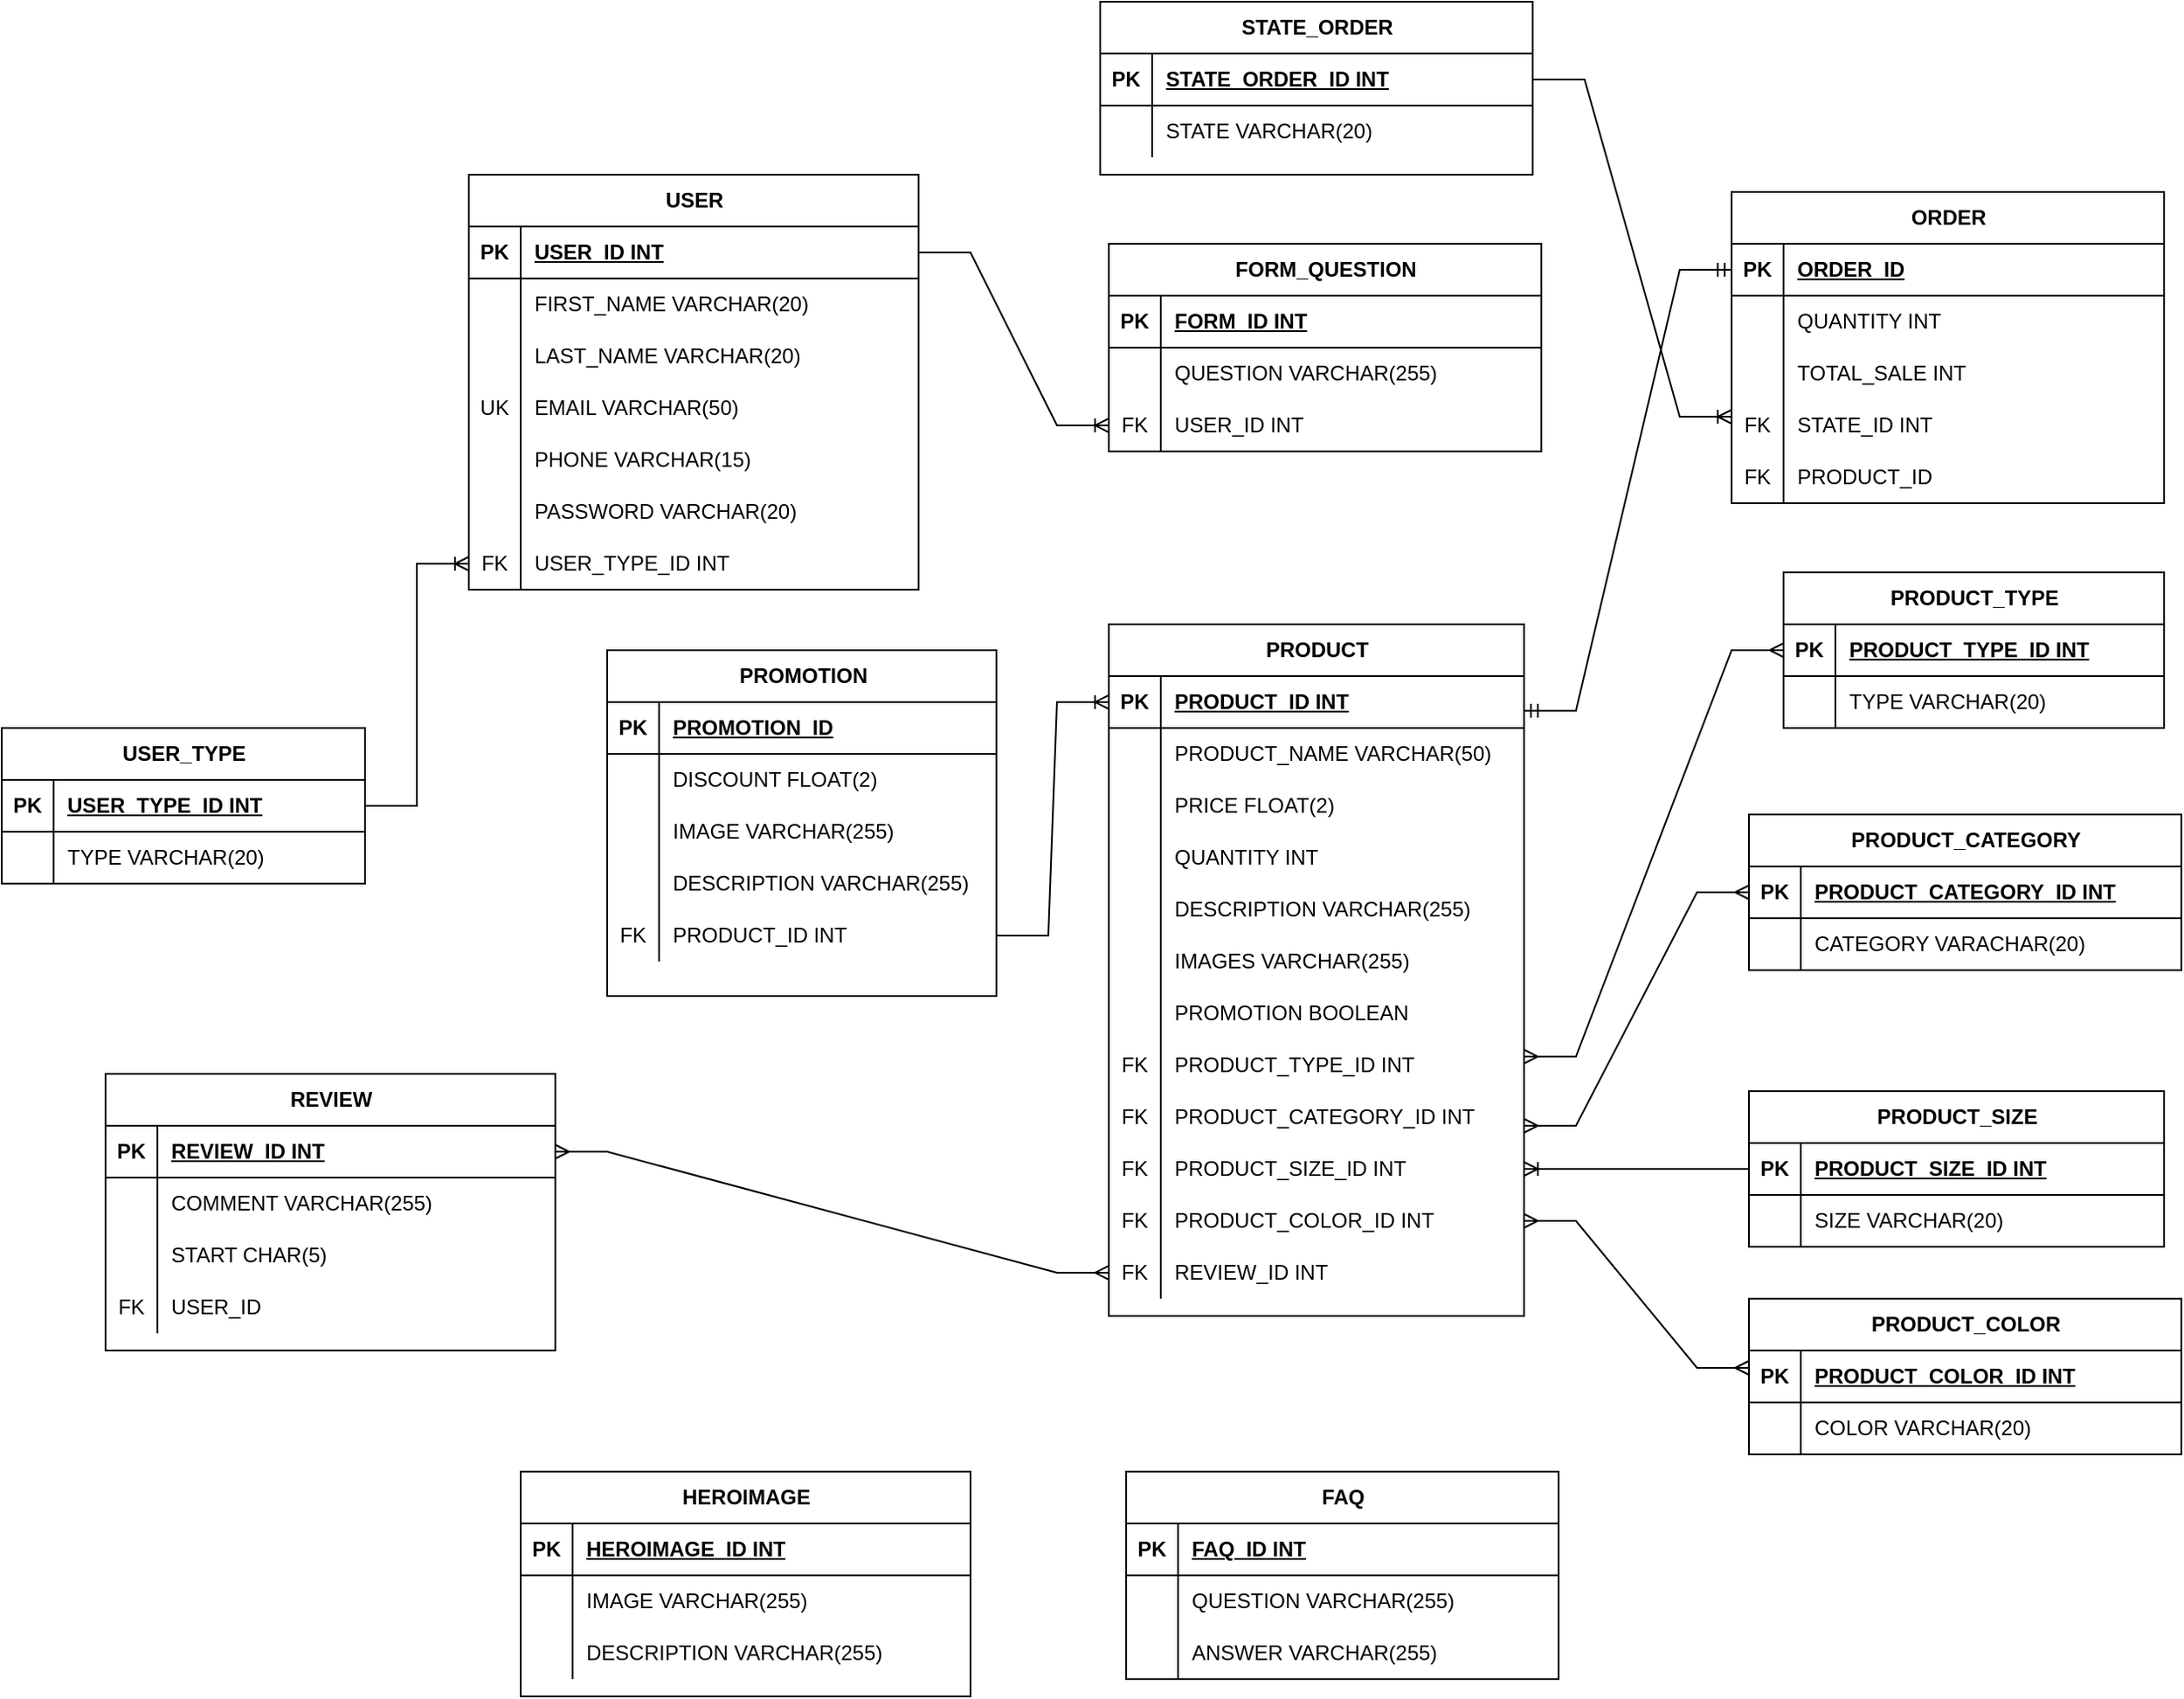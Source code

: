 <mxfile version="22.0.8" type="device">
  <diagram name="Página-1" id="LeHCohhVupLDhkQRIXGA">
    <mxGraphModel dx="2607" dy="2220" grid="1" gridSize="10" guides="1" tooltips="1" connect="1" arrows="1" fold="1" page="1" pageScale="1" pageWidth="827" pageHeight="1169" math="0" shadow="0">
      <root>
        <mxCell id="0" />
        <mxCell id="1" parent="0" />
        <mxCell id="UPRGdwCeVBkK3B2s1cGZ-1" value="PRODUCT" style="shape=table;startSize=30;container=1;collapsible=1;childLayout=tableLayout;fixedRows=1;rowLines=0;fontStyle=1;align=center;resizeLast=1;html=1;" parent="1" vertex="1">
          <mxGeometry x="180" y="210" width="240" height="400" as="geometry" />
        </mxCell>
        <mxCell id="UPRGdwCeVBkK3B2s1cGZ-2" value="" style="shape=tableRow;horizontal=0;startSize=0;swimlaneHead=0;swimlaneBody=0;fillColor=none;collapsible=0;dropTarget=0;points=[[0,0.5],[1,0.5]];portConstraint=eastwest;top=0;left=0;right=0;bottom=1;" parent="UPRGdwCeVBkK3B2s1cGZ-1" vertex="1">
          <mxGeometry y="30" width="240" height="30" as="geometry" />
        </mxCell>
        <mxCell id="UPRGdwCeVBkK3B2s1cGZ-3" value="PK" style="shape=partialRectangle;connectable=0;fillColor=none;top=0;left=0;bottom=0;right=0;fontStyle=1;overflow=hidden;whiteSpace=wrap;html=1;" parent="UPRGdwCeVBkK3B2s1cGZ-2" vertex="1">
          <mxGeometry width="30" height="30" as="geometry">
            <mxRectangle width="30" height="30" as="alternateBounds" />
          </mxGeometry>
        </mxCell>
        <mxCell id="UPRGdwCeVBkK3B2s1cGZ-4" value="PRODUCT_ID INT" style="shape=partialRectangle;connectable=0;fillColor=none;top=0;left=0;bottom=0;right=0;align=left;spacingLeft=6;fontStyle=5;overflow=hidden;whiteSpace=wrap;html=1;" parent="UPRGdwCeVBkK3B2s1cGZ-2" vertex="1">
          <mxGeometry x="30" width="210" height="30" as="geometry">
            <mxRectangle width="210" height="30" as="alternateBounds" />
          </mxGeometry>
        </mxCell>
        <mxCell id="UPRGdwCeVBkK3B2s1cGZ-5" value="" style="shape=tableRow;horizontal=0;startSize=0;swimlaneHead=0;swimlaneBody=0;fillColor=none;collapsible=0;dropTarget=0;points=[[0,0.5],[1,0.5]];portConstraint=eastwest;top=0;left=0;right=0;bottom=0;" parent="UPRGdwCeVBkK3B2s1cGZ-1" vertex="1">
          <mxGeometry y="60" width="240" height="30" as="geometry" />
        </mxCell>
        <mxCell id="UPRGdwCeVBkK3B2s1cGZ-6" value="" style="shape=partialRectangle;connectable=0;fillColor=none;top=0;left=0;bottom=0;right=0;editable=1;overflow=hidden;whiteSpace=wrap;html=1;" parent="UPRGdwCeVBkK3B2s1cGZ-5" vertex="1">
          <mxGeometry width="30" height="30" as="geometry">
            <mxRectangle width="30" height="30" as="alternateBounds" />
          </mxGeometry>
        </mxCell>
        <mxCell id="UPRGdwCeVBkK3B2s1cGZ-7" value="PRODUCT_NAME VARCHAR(50)" style="shape=partialRectangle;connectable=0;fillColor=none;top=0;left=0;bottom=0;right=0;align=left;spacingLeft=6;overflow=hidden;whiteSpace=wrap;html=1;" parent="UPRGdwCeVBkK3B2s1cGZ-5" vertex="1">
          <mxGeometry x="30" width="210" height="30" as="geometry">
            <mxRectangle width="210" height="30" as="alternateBounds" />
          </mxGeometry>
        </mxCell>
        <mxCell id="UPRGdwCeVBkK3B2s1cGZ-8" value="" style="shape=tableRow;horizontal=0;startSize=0;swimlaneHead=0;swimlaneBody=0;fillColor=none;collapsible=0;dropTarget=0;points=[[0,0.5],[1,0.5]];portConstraint=eastwest;top=0;left=0;right=0;bottom=0;" parent="UPRGdwCeVBkK3B2s1cGZ-1" vertex="1">
          <mxGeometry y="90" width="240" height="30" as="geometry" />
        </mxCell>
        <mxCell id="UPRGdwCeVBkK3B2s1cGZ-9" value="" style="shape=partialRectangle;connectable=0;fillColor=none;top=0;left=0;bottom=0;right=0;editable=1;overflow=hidden;whiteSpace=wrap;html=1;" parent="UPRGdwCeVBkK3B2s1cGZ-8" vertex="1">
          <mxGeometry width="30" height="30" as="geometry">
            <mxRectangle width="30" height="30" as="alternateBounds" />
          </mxGeometry>
        </mxCell>
        <mxCell id="UPRGdwCeVBkK3B2s1cGZ-10" value="PRICE FLOAT(2)" style="shape=partialRectangle;connectable=0;fillColor=none;top=0;left=0;bottom=0;right=0;align=left;spacingLeft=6;overflow=hidden;whiteSpace=wrap;html=1;" parent="UPRGdwCeVBkK3B2s1cGZ-8" vertex="1">
          <mxGeometry x="30" width="210" height="30" as="geometry">
            <mxRectangle width="210" height="30" as="alternateBounds" />
          </mxGeometry>
        </mxCell>
        <mxCell id="UPRGdwCeVBkK3B2s1cGZ-11" value="" style="shape=tableRow;horizontal=0;startSize=0;swimlaneHead=0;swimlaneBody=0;fillColor=none;collapsible=0;dropTarget=0;points=[[0,0.5],[1,0.5]];portConstraint=eastwest;top=0;left=0;right=0;bottom=0;" parent="UPRGdwCeVBkK3B2s1cGZ-1" vertex="1">
          <mxGeometry y="120" width="240" height="30" as="geometry" />
        </mxCell>
        <mxCell id="UPRGdwCeVBkK3B2s1cGZ-12" value="" style="shape=partialRectangle;connectable=0;fillColor=none;top=0;left=0;bottom=0;right=0;editable=1;overflow=hidden;whiteSpace=wrap;html=1;" parent="UPRGdwCeVBkK3B2s1cGZ-11" vertex="1">
          <mxGeometry width="30" height="30" as="geometry">
            <mxRectangle width="30" height="30" as="alternateBounds" />
          </mxGeometry>
        </mxCell>
        <mxCell id="UPRGdwCeVBkK3B2s1cGZ-13" value="QUANTITY INT" style="shape=partialRectangle;connectable=0;fillColor=none;top=0;left=0;bottom=0;right=0;align=left;spacingLeft=6;overflow=hidden;whiteSpace=wrap;html=1;" parent="UPRGdwCeVBkK3B2s1cGZ-11" vertex="1">
          <mxGeometry x="30" width="210" height="30" as="geometry">
            <mxRectangle width="210" height="30" as="alternateBounds" />
          </mxGeometry>
        </mxCell>
        <mxCell id="UPRGdwCeVBkK3B2s1cGZ-14" value="" style="shape=tableRow;horizontal=0;startSize=0;swimlaneHead=0;swimlaneBody=0;fillColor=none;collapsible=0;dropTarget=0;points=[[0,0.5],[1,0.5]];portConstraint=eastwest;top=0;left=0;right=0;bottom=0;" parent="UPRGdwCeVBkK3B2s1cGZ-1" vertex="1">
          <mxGeometry y="150" width="240" height="30" as="geometry" />
        </mxCell>
        <mxCell id="UPRGdwCeVBkK3B2s1cGZ-15" value="" style="shape=partialRectangle;connectable=0;fillColor=none;top=0;left=0;bottom=0;right=0;editable=1;overflow=hidden;whiteSpace=wrap;html=1;" parent="UPRGdwCeVBkK3B2s1cGZ-14" vertex="1">
          <mxGeometry width="30" height="30" as="geometry">
            <mxRectangle width="30" height="30" as="alternateBounds" />
          </mxGeometry>
        </mxCell>
        <mxCell id="UPRGdwCeVBkK3B2s1cGZ-16" value="DESCRIPTION VARCHAR(255)" style="shape=partialRectangle;connectable=0;fillColor=none;top=0;left=0;bottom=0;right=0;align=left;spacingLeft=6;overflow=hidden;whiteSpace=wrap;html=1;" parent="UPRGdwCeVBkK3B2s1cGZ-14" vertex="1">
          <mxGeometry x="30" width="210" height="30" as="geometry">
            <mxRectangle width="210" height="30" as="alternateBounds" />
          </mxGeometry>
        </mxCell>
        <mxCell id="UPRGdwCeVBkK3B2s1cGZ-17" value="" style="shape=tableRow;horizontal=0;startSize=0;swimlaneHead=0;swimlaneBody=0;fillColor=none;collapsible=0;dropTarget=0;points=[[0,0.5],[1,0.5]];portConstraint=eastwest;top=0;left=0;right=0;bottom=0;" parent="UPRGdwCeVBkK3B2s1cGZ-1" vertex="1">
          <mxGeometry y="180" width="240" height="30" as="geometry" />
        </mxCell>
        <mxCell id="UPRGdwCeVBkK3B2s1cGZ-18" value="" style="shape=partialRectangle;connectable=0;fillColor=none;top=0;left=0;bottom=0;right=0;editable=1;overflow=hidden;whiteSpace=wrap;html=1;" parent="UPRGdwCeVBkK3B2s1cGZ-17" vertex="1">
          <mxGeometry width="30" height="30" as="geometry">
            <mxRectangle width="30" height="30" as="alternateBounds" />
          </mxGeometry>
        </mxCell>
        <mxCell id="UPRGdwCeVBkK3B2s1cGZ-19" value="IMAGES VARCHAR(255)" style="shape=partialRectangle;connectable=0;fillColor=none;top=0;left=0;bottom=0;right=0;align=left;spacingLeft=6;overflow=hidden;whiteSpace=wrap;html=1;" parent="UPRGdwCeVBkK3B2s1cGZ-17" vertex="1">
          <mxGeometry x="30" width="210" height="30" as="geometry">
            <mxRectangle width="210" height="30" as="alternateBounds" />
          </mxGeometry>
        </mxCell>
        <mxCell id="UPRGdwCeVBkK3B2s1cGZ-41" value="" style="shape=tableRow;horizontal=0;startSize=0;swimlaneHead=0;swimlaneBody=0;fillColor=none;collapsible=0;dropTarget=0;points=[[0,0.5],[1,0.5]];portConstraint=eastwest;top=0;left=0;right=0;bottom=0;" parent="UPRGdwCeVBkK3B2s1cGZ-1" vertex="1">
          <mxGeometry y="210" width="240" height="30" as="geometry" />
        </mxCell>
        <mxCell id="UPRGdwCeVBkK3B2s1cGZ-42" value="" style="shape=partialRectangle;connectable=0;fillColor=none;top=0;left=0;bottom=0;right=0;editable=1;overflow=hidden;whiteSpace=wrap;html=1;" parent="UPRGdwCeVBkK3B2s1cGZ-41" vertex="1">
          <mxGeometry width="30" height="30" as="geometry">
            <mxRectangle width="30" height="30" as="alternateBounds" />
          </mxGeometry>
        </mxCell>
        <mxCell id="UPRGdwCeVBkK3B2s1cGZ-43" value="PROMOTION BOOLEAN" style="shape=partialRectangle;connectable=0;fillColor=none;top=0;left=0;bottom=0;right=0;align=left;spacingLeft=6;overflow=hidden;whiteSpace=wrap;html=1;" parent="UPRGdwCeVBkK3B2s1cGZ-41" vertex="1">
          <mxGeometry x="30" width="210" height="30" as="geometry">
            <mxRectangle width="210" height="30" as="alternateBounds" />
          </mxGeometry>
        </mxCell>
        <mxCell id="UPRGdwCeVBkK3B2s1cGZ-20" value="" style="shape=tableRow;horizontal=0;startSize=0;swimlaneHead=0;swimlaneBody=0;fillColor=none;collapsible=0;dropTarget=0;points=[[0,0.5],[1,0.5]];portConstraint=eastwest;top=0;left=0;right=0;bottom=0;" parent="UPRGdwCeVBkK3B2s1cGZ-1" vertex="1">
          <mxGeometry y="240" width="240" height="30" as="geometry" />
        </mxCell>
        <mxCell id="UPRGdwCeVBkK3B2s1cGZ-21" value="FK" style="shape=partialRectangle;connectable=0;fillColor=none;top=0;left=0;bottom=0;right=0;editable=1;overflow=hidden;whiteSpace=wrap;html=1;" parent="UPRGdwCeVBkK3B2s1cGZ-20" vertex="1">
          <mxGeometry width="30" height="30" as="geometry">
            <mxRectangle width="30" height="30" as="alternateBounds" />
          </mxGeometry>
        </mxCell>
        <mxCell id="UPRGdwCeVBkK3B2s1cGZ-22" value="PRODUCT_TYPE_ID INT" style="shape=partialRectangle;connectable=0;fillColor=none;top=0;left=0;bottom=0;right=0;align=left;spacingLeft=6;overflow=hidden;whiteSpace=wrap;html=1;" parent="UPRGdwCeVBkK3B2s1cGZ-20" vertex="1">
          <mxGeometry x="30" width="210" height="30" as="geometry">
            <mxRectangle width="210" height="30" as="alternateBounds" />
          </mxGeometry>
        </mxCell>
        <mxCell id="UPRGdwCeVBkK3B2s1cGZ-23" value="" style="shape=tableRow;horizontal=0;startSize=0;swimlaneHead=0;swimlaneBody=0;fillColor=none;collapsible=0;dropTarget=0;points=[[0,0.5],[1,0.5]];portConstraint=eastwest;top=0;left=0;right=0;bottom=0;" parent="UPRGdwCeVBkK3B2s1cGZ-1" vertex="1">
          <mxGeometry y="270" width="240" height="30" as="geometry" />
        </mxCell>
        <mxCell id="UPRGdwCeVBkK3B2s1cGZ-24" value="FK" style="shape=partialRectangle;connectable=0;fillColor=none;top=0;left=0;bottom=0;right=0;editable=1;overflow=hidden;whiteSpace=wrap;html=1;" parent="UPRGdwCeVBkK3B2s1cGZ-23" vertex="1">
          <mxGeometry width="30" height="30" as="geometry">
            <mxRectangle width="30" height="30" as="alternateBounds" />
          </mxGeometry>
        </mxCell>
        <mxCell id="UPRGdwCeVBkK3B2s1cGZ-25" value="PRODUCT_CATEGORY_ID INT" style="shape=partialRectangle;connectable=0;fillColor=none;top=0;left=0;bottom=0;right=0;align=left;spacingLeft=6;overflow=hidden;whiteSpace=wrap;html=1;" parent="UPRGdwCeVBkK3B2s1cGZ-23" vertex="1">
          <mxGeometry x="30" width="210" height="30" as="geometry">
            <mxRectangle width="210" height="30" as="alternateBounds" />
          </mxGeometry>
        </mxCell>
        <mxCell id="UPRGdwCeVBkK3B2s1cGZ-26" value="" style="shape=tableRow;horizontal=0;startSize=0;swimlaneHead=0;swimlaneBody=0;fillColor=none;collapsible=0;dropTarget=0;points=[[0,0.5],[1,0.5]];portConstraint=eastwest;top=0;left=0;right=0;bottom=0;" parent="UPRGdwCeVBkK3B2s1cGZ-1" vertex="1">
          <mxGeometry y="300" width="240" height="30" as="geometry" />
        </mxCell>
        <mxCell id="UPRGdwCeVBkK3B2s1cGZ-27" value="FK" style="shape=partialRectangle;connectable=0;fillColor=none;top=0;left=0;bottom=0;right=0;editable=1;overflow=hidden;whiteSpace=wrap;html=1;" parent="UPRGdwCeVBkK3B2s1cGZ-26" vertex="1">
          <mxGeometry width="30" height="30" as="geometry">
            <mxRectangle width="30" height="30" as="alternateBounds" />
          </mxGeometry>
        </mxCell>
        <mxCell id="UPRGdwCeVBkK3B2s1cGZ-28" value="PRODUCT_SIZE_ID INT" style="shape=partialRectangle;connectable=0;fillColor=none;top=0;left=0;bottom=0;right=0;align=left;spacingLeft=6;overflow=hidden;whiteSpace=wrap;html=1;" parent="UPRGdwCeVBkK3B2s1cGZ-26" vertex="1">
          <mxGeometry x="30" width="210" height="30" as="geometry">
            <mxRectangle width="210" height="30" as="alternateBounds" />
          </mxGeometry>
        </mxCell>
        <mxCell id="UPRGdwCeVBkK3B2s1cGZ-29" value="" style="shape=tableRow;horizontal=0;startSize=0;swimlaneHead=0;swimlaneBody=0;fillColor=none;collapsible=0;dropTarget=0;points=[[0,0.5],[1,0.5]];portConstraint=eastwest;top=0;left=0;right=0;bottom=0;" parent="UPRGdwCeVBkK3B2s1cGZ-1" vertex="1">
          <mxGeometry y="330" width="240" height="30" as="geometry" />
        </mxCell>
        <mxCell id="UPRGdwCeVBkK3B2s1cGZ-30" value="FK" style="shape=partialRectangle;connectable=0;fillColor=none;top=0;left=0;bottom=0;right=0;editable=1;overflow=hidden;whiteSpace=wrap;html=1;" parent="UPRGdwCeVBkK3B2s1cGZ-29" vertex="1">
          <mxGeometry width="30" height="30" as="geometry">
            <mxRectangle width="30" height="30" as="alternateBounds" />
          </mxGeometry>
        </mxCell>
        <mxCell id="UPRGdwCeVBkK3B2s1cGZ-31" value="PRODUCT_COLOR_ID INT" style="shape=partialRectangle;connectable=0;fillColor=none;top=0;left=0;bottom=0;right=0;align=left;spacingLeft=6;overflow=hidden;whiteSpace=wrap;html=1;" parent="UPRGdwCeVBkK3B2s1cGZ-29" vertex="1">
          <mxGeometry x="30" width="210" height="30" as="geometry">
            <mxRectangle width="210" height="30" as="alternateBounds" />
          </mxGeometry>
        </mxCell>
        <mxCell id="UPRGdwCeVBkK3B2s1cGZ-32" value="" style="shape=tableRow;horizontal=0;startSize=0;swimlaneHead=0;swimlaneBody=0;fillColor=none;collapsible=0;dropTarget=0;points=[[0,0.5],[1,0.5]];portConstraint=eastwest;top=0;left=0;right=0;bottom=0;" parent="UPRGdwCeVBkK3B2s1cGZ-1" vertex="1">
          <mxGeometry y="360" width="240" height="30" as="geometry" />
        </mxCell>
        <mxCell id="UPRGdwCeVBkK3B2s1cGZ-33" value="FK" style="shape=partialRectangle;connectable=0;fillColor=none;top=0;left=0;bottom=0;right=0;editable=1;overflow=hidden;whiteSpace=wrap;html=1;" parent="UPRGdwCeVBkK3B2s1cGZ-32" vertex="1">
          <mxGeometry width="30" height="30" as="geometry">
            <mxRectangle width="30" height="30" as="alternateBounds" />
          </mxGeometry>
        </mxCell>
        <mxCell id="UPRGdwCeVBkK3B2s1cGZ-34" value="REVIEW_ID INT" style="shape=partialRectangle;connectable=0;fillColor=none;top=0;left=0;bottom=0;right=0;align=left;spacingLeft=6;overflow=hidden;whiteSpace=wrap;html=1;" parent="UPRGdwCeVBkK3B2s1cGZ-32" vertex="1">
          <mxGeometry x="30" width="210" height="30" as="geometry">
            <mxRectangle width="210" height="30" as="alternateBounds" />
          </mxGeometry>
        </mxCell>
        <mxCell id="UPRGdwCeVBkK3B2s1cGZ-44" value="USER" style="shape=table;startSize=30;container=1;collapsible=1;childLayout=tableLayout;fixedRows=1;rowLines=0;fontStyle=1;align=center;resizeLast=1;html=1;" parent="1" vertex="1">
          <mxGeometry x="-190" y="-50" width="260" height="240" as="geometry" />
        </mxCell>
        <mxCell id="UPRGdwCeVBkK3B2s1cGZ-45" value="" style="shape=tableRow;horizontal=0;startSize=0;swimlaneHead=0;swimlaneBody=0;fillColor=none;collapsible=0;dropTarget=0;points=[[0,0.5],[1,0.5]];portConstraint=eastwest;top=0;left=0;right=0;bottom=1;" parent="UPRGdwCeVBkK3B2s1cGZ-44" vertex="1">
          <mxGeometry y="30" width="260" height="30" as="geometry" />
        </mxCell>
        <mxCell id="UPRGdwCeVBkK3B2s1cGZ-46" value="PK" style="shape=partialRectangle;connectable=0;fillColor=none;top=0;left=0;bottom=0;right=0;fontStyle=1;overflow=hidden;whiteSpace=wrap;html=1;" parent="UPRGdwCeVBkK3B2s1cGZ-45" vertex="1">
          <mxGeometry width="30" height="30" as="geometry">
            <mxRectangle width="30" height="30" as="alternateBounds" />
          </mxGeometry>
        </mxCell>
        <mxCell id="UPRGdwCeVBkK3B2s1cGZ-47" value="USER_ID INT" style="shape=partialRectangle;connectable=0;fillColor=none;top=0;left=0;bottom=0;right=0;align=left;spacingLeft=6;fontStyle=5;overflow=hidden;whiteSpace=wrap;html=1;" parent="UPRGdwCeVBkK3B2s1cGZ-45" vertex="1">
          <mxGeometry x="30" width="230" height="30" as="geometry">
            <mxRectangle width="230" height="30" as="alternateBounds" />
          </mxGeometry>
        </mxCell>
        <mxCell id="UPRGdwCeVBkK3B2s1cGZ-48" value="" style="shape=tableRow;horizontal=0;startSize=0;swimlaneHead=0;swimlaneBody=0;fillColor=none;collapsible=0;dropTarget=0;points=[[0,0.5],[1,0.5]];portConstraint=eastwest;top=0;left=0;right=0;bottom=0;" parent="UPRGdwCeVBkK3B2s1cGZ-44" vertex="1">
          <mxGeometry y="60" width="260" height="30" as="geometry" />
        </mxCell>
        <mxCell id="UPRGdwCeVBkK3B2s1cGZ-49" value="" style="shape=partialRectangle;connectable=0;fillColor=none;top=0;left=0;bottom=0;right=0;editable=1;overflow=hidden;whiteSpace=wrap;html=1;" parent="UPRGdwCeVBkK3B2s1cGZ-48" vertex="1">
          <mxGeometry width="30" height="30" as="geometry">
            <mxRectangle width="30" height="30" as="alternateBounds" />
          </mxGeometry>
        </mxCell>
        <mxCell id="UPRGdwCeVBkK3B2s1cGZ-50" value="FIRST_NAME VARCHAR(20)" style="shape=partialRectangle;connectable=0;fillColor=none;top=0;left=0;bottom=0;right=0;align=left;spacingLeft=6;overflow=hidden;whiteSpace=wrap;html=1;" parent="UPRGdwCeVBkK3B2s1cGZ-48" vertex="1">
          <mxGeometry x="30" width="230" height="30" as="geometry">
            <mxRectangle width="230" height="30" as="alternateBounds" />
          </mxGeometry>
        </mxCell>
        <mxCell id="UPRGdwCeVBkK3B2s1cGZ-51" value="" style="shape=tableRow;horizontal=0;startSize=0;swimlaneHead=0;swimlaneBody=0;fillColor=none;collapsible=0;dropTarget=0;points=[[0,0.5],[1,0.5]];portConstraint=eastwest;top=0;left=0;right=0;bottom=0;" parent="UPRGdwCeVBkK3B2s1cGZ-44" vertex="1">
          <mxGeometry y="90" width="260" height="30" as="geometry" />
        </mxCell>
        <mxCell id="UPRGdwCeVBkK3B2s1cGZ-52" value="" style="shape=partialRectangle;connectable=0;fillColor=none;top=0;left=0;bottom=0;right=0;editable=1;overflow=hidden;whiteSpace=wrap;html=1;" parent="UPRGdwCeVBkK3B2s1cGZ-51" vertex="1">
          <mxGeometry width="30" height="30" as="geometry">
            <mxRectangle width="30" height="30" as="alternateBounds" />
          </mxGeometry>
        </mxCell>
        <mxCell id="UPRGdwCeVBkK3B2s1cGZ-53" value="LAST_NAME VARCHAR(20)" style="shape=partialRectangle;connectable=0;fillColor=none;top=0;left=0;bottom=0;right=0;align=left;spacingLeft=6;overflow=hidden;whiteSpace=wrap;html=1;" parent="UPRGdwCeVBkK3B2s1cGZ-51" vertex="1">
          <mxGeometry x="30" width="230" height="30" as="geometry">
            <mxRectangle width="230" height="30" as="alternateBounds" />
          </mxGeometry>
        </mxCell>
        <mxCell id="UPRGdwCeVBkK3B2s1cGZ-54" value="" style="shape=tableRow;horizontal=0;startSize=0;swimlaneHead=0;swimlaneBody=0;fillColor=none;collapsible=0;dropTarget=0;points=[[0,0.5],[1,0.5]];portConstraint=eastwest;top=0;left=0;right=0;bottom=0;" parent="UPRGdwCeVBkK3B2s1cGZ-44" vertex="1">
          <mxGeometry y="120" width="260" height="30" as="geometry" />
        </mxCell>
        <mxCell id="UPRGdwCeVBkK3B2s1cGZ-55" value="UK" style="shape=partialRectangle;connectable=0;fillColor=none;top=0;left=0;bottom=0;right=0;editable=1;overflow=hidden;whiteSpace=wrap;html=1;" parent="UPRGdwCeVBkK3B2s1cGZ-54" vertex="1">
          <mxGeometry width="30" height="30" as="geometry">
            <mxRectangle width="30" height="30" as="alternateBounds" />
          </mxGeometry>
        </mxCell>
        <mxCell id="UPRGdwCeVBkK3B2s1cGZ-56" value="EMAIL VARCHAR(50)" style="shape=partialRectangle;connectable=0;fillColor=none;top=0;left=0;bottom=0;right=0;align=left;spacingLeft=6;overflow=hidden;whiteSpace=wrap;html=1;" parent="UPRGdwCeVBkK3B2s1cGZ-54" vertex="1">
          <mxGeometry x="30" width="230" height="30" as="geometry">
            <mxRectangle width="230" height="30" as="alternateBounds" />
          </mxGeometry>
        </mxCell>
        <mxCell id="UPRGdwCeVBkK3B2s1cGZ-60" value="" style="shape=tableRow;horizontal=0;startSize=0;swimlaneHead=0;swimlaneBody=0;fillColor=none;collapsible=0;dropTarget=0;points=[[0,0.5],[1,0.5]];portConstraint=eastwest;top=0;left=0;right=0;bottom=0;" parent="UPRGdwCeVBkK3B2s1cGZ-44" vertex="1">
          <mxGeometry y="150" width="260" height="30" as="geometry" />
        </mxCell>
        <mxCell id="UPRGdwCeVBkK3B2s1cGZ-61" value="" style="shape=partialRectangle;connectable=0;fillColor=none;top=0;left=0;bottom=0;right=0;editable=1;overflow=hidden;whiteSpace=wrap;html=1;" parent="UPRGdwCeVBkK3B2s1cGZ-60" vertex="1">
          <mxGeometry width="30" height="30" as="geometry">
            <mxRectangle width="30" height="30" as="alternateBounds" />
          </mxGeometry>
        </mxCell>
        <mxCell id="UPRGdwCeVBkK3B2s1cGZ-62" value="PHONE VARCHAR(15)" style="shape=partialRectangle;connectable=0;fillColor=none;top=0;left=0;bottom=0;right=0;align=left;spacingLeft=6;overflow=hidden;whiteSpace=wrap;html=1;" parent="UPRGdwCeVBkK3B2s1cGZ-60" vertex="1">
          <mxGeometry x="30" width="230" height="30" as="geometry">
            <mxRectangle width="230" height="30" as="alternateBounds" />
          </mxGeometry>
        </mxCell>
        <mxCell id="UPRGdwCeVBkK3B2s1cGZ-63" value="" style="shape=tableRow;horizontal=0;startSize=0;swimlaneHead=0;swimlaneBody=0;fillColor=none;collapsible=0;dropTarget=0;points=[[0,0.5],[1,0.5]];portConstraint=eastwest;top=0;left=0;right=0;bottom=0;" parent="UPRGdwCeVBkK3B2s1cGZ-44" vertex="1">
          <mxGeometry y="180" width="260" height="30" as="geometry" />
        </mxCell>
        <mxCell id="UPRGdwCeVBkK3B2s1cGZ-64" value="" style="shape=partialRectangle;connectable=0;fillColor=none;top=0;left=0;bottom=0;right=0;editable=1;overflow=hidden;whiteSpace=wrap;html=1;" parent="UPRGdwCeVBkK3B2s1cGZ-63" vertex="1">
          <mxGeometry width="30" height="30" as="geometry">
            <mxRectangle width="30" height="30" as="alternateBounds" />
          </mxGeometry>
        </mxCell>
        <mxCell id="UPRGdwCeVBkK3B2s1cGZ-65" value="PASSWORD VARCHAR(20)" style="shape=partialRectangle;connectable=0;fillColor=none;top=0;left=0;bottom=0;right=0;align=left;spacingLeft=6;overflow=hidden;whiteSpace=wrap;html=1;" parent="UPRGdwCeVBkK3B2s1cGZ-63" vertex="1">
          <mxGeometry x="30" width="230" height="30" as="geometry">
            <mxRectangle width="230" height="30" as="alternateBounds" />
          </mxGeometry>
        </mxCell>
        <mxCell id="UPRGdwCeVBkK3B2s1cGZ-66" value="" style="shape=tableRow;horizontal=0;startSize=0;swimlaneHead=0;swimlaneBody=0;fillColor=none;collapsible=0;dropTarget=0;points=[[0,0.5],[1,0.5]];portConstraint=eastwest;top=0;left=0;right=0;bottom=0;" parent="UPRGdwCeVBkK3B2s1cGZ-44" vertex="1">
          <mxGeometry y="210" width="260" height="30" as="geometry" />
        </mxCell>
        <mxCell id="UPRGdwCeVBkK3B2s1cGZ-67" value="FK" style="shape=partialRectangle;connectable=0;fillColor=none;top=0;left=0;bottom=0;right=0;editable=1;overflow=hidden;whiteSpace=wrap;html=1;" parent="UPRGdwCeVBkK3B2s1cGZ-66" vertex="1">
          <mxGeometry width="30" height="30" as="geometry">
            <mxRectangle width="30" height="30" as="alternateBounds" />
          </mxGeometry>
        </mxCell>
        <mxCell id="UPRGdwCeVBkK3B2s1cGZ-68" value="USER_TYPE_ID INT" style="shape=partialRectangle;connectable=0;fillColor=none;top=0;left=0;bottom=0;right=0;align=left;spacingLeft=6;overflow=hidden;whiteSpace=wrap;html=1;" parent="UPRGdwCeVBkK3B2s1cGZ-66" vertex="1">
          <mxGeometry x="30" width="230" height="30" as="geometry">
            <mxRectangle width="230" height="30" as="alternateBounds" />
          </mxGeometry>
        </mxCell>
        <mxCell id="UPRGdwCeVBkK3B2s1cGZ-69" value="HEROIMAGE" style="shape=table;startSize=30;container=1;collapsible=1;childLayout=tableLayout;fixedRows=1;rowLines=0;fontStyle=1;align=center;resizeLast=1;html=1;" parent="1" vertex="1">
          <mxGeometry x="-160" y="700" width="260" height="130" as="geometry" />
        </mxCell>
        <mxCell id="UPRGdwCeVBkK3B2s1cGZ-70" value="" style="shape=tableRow;horizontal=0;startSize=0;swimlaneHead=0;swimlaneBody=0;fillColor=none;collapsible=0;dropTarget=0;points=[[0,0.5],[1,0.5]];portConstraint=eastwest;top=0;left=0;right=0;bottom=1;" parent="UPRGdwCeVBkK3B2s1cGZ-69" vertex="1">
          <mxGeometry y="30" width="260" height="30" as="geometry" />
        </mxCell>
        <mxCell id="UPRGdwCeVBkK3B2s1cGZ-71" value="PK" style="shape=partialRectangle;connectable=0;fillColor=none;top=0;left=0;bottom=0;right=0;fontStyle=1;overflow=hidden;whiteSpace=wrap;html=1;" parent="UPRGdwCeVBkK3B2s1cGZ-70" vertex="1">
          <mxGeometry width="30" height="30" as="geometry">
            <mxRectangle width="30" height="30" as="alternateBounds" />
          </mxGeometry>
        </mxCell>
        <mxCell id="UPRGdwCeVBkK3B2s1cGZ-72" value="HEROIMAGE_ID INT" style="shape=partialRectangle;connectable=0;fillColor=none;top=0;left=0;bottom=0;right=0;align=left;spacingLeft=6;fontStyle=5;overflow=hidden;whiteSpace=wrap;html=1;" parent="UPRGdwCeVBkK3B2s1cGZ-70" vertex="1">
          <mxGeometry x="30" width="230" height="30" as="geometry">
            <mxRectangle width="230" height="30" as="alternateBounds" />
          </mxGeometry>
        </mxCell>
        <mxCell id="UPRGdwCeVBkK3B2s1cGZ-73" value="" style="shape=tableRow;horizontal=0;startSize=0;swimlaneHead=0;swimlaneBody=0;fillColor=none;collapsible=0;dropTarget=0;points=[[0,0.5],[1,0.5]];portConstraint=eastwest;top=0;left=0;right=0;bottom=0;" parent="UPRGdwCeVBkK3B2s1cGZ-69" vertex="1">
          <mxGeometry y="60" width="260" height="30" as="geometry" />
        </mxCell>
        <mxCell id="UPRGdwCeVBkK3B2s1cGZ-74" value="" style="shape=partialRectangle;connectable=0;fillColor=none;top=0;left=0;bottom=0;right=0;editable=1;overflow=hidden;whiteSpace=wrap;html=1;" parent="UPRGdwCeVBkK3B2s1cGZ-73" vertex="1">
          <mxGeometry width="30" height="30" as="geometry">
            <mxRectangle width="30" height="30" as="alternateBounds" />
          </mxGeometry>
        </mxCell>
        <mxCell id="UPRGdwCeVBkK3B2s1cGZ-75" value="IMAGE VARCHAR(255)" style="shape=partialRectangle;connectable=0;fillColor=none;top=0;left=0;bottom=0;right=0;align=left;spacingLeft=6;overflow=hidden;whiteSpace=wrap;html=1;" parent="UPRGdwCeVBkK3B2s1cGZ-73" vertex="1">
          <mxGeometry x="30" width="230" height="30" as="geometry">
            <mxRectangle width="230" height="30" as="alternateBounds" />
          </mxGeometry>
        </mxCell>
        <mxCell id="UPRGdwCeVBkK3B2s1cGZ-76" value="" style="shape=tableRow;horizontal=0;startSize=0;swimlaneHead=0;swimlaneBody=0;fillColor=none;collapsible=0;dropTarget=0;points=[[0,0.5],[1,0.5]];portConstraint=eastwest;top=0;left=0;right=0;bottom=0;" parent="UPRGdwCeVBkK3B2s1cGZ-69" vertex="1">
          <mxGeometry y="90" width="260" height="30" as="geometry" />
        </mxCell>
        <mxCell id="UPRGdwCeVBkK3B2s1cGZ-77" value="" style="shape=partialRectangle;connectable=0;fillColor=none;top=0;left=0;bottom=0;right=0;editable=1;overflow=hidden;whiteSpace=wrap;html=1;" parent="UPRGdwCeVBkK3B2s1cGZ-76" vertex="1">
          <mxGeometry width="30" height="30" as="geometry">
            <mxRectangle width="30" height="30" as="alternateBounds" />
          </mxGeometry>
        </mxCell>
        <mxCell id="UPRGdwCeVBkK3B2s1cGZ-78" value="DESCRIPTION VARCHAR(255)" style="shape=partialRectangle;connectable=0;fillColor=none;top=0;left=0;bottom=0;right=0;align=left;spacingLeft=6;overflow=hidden;whiteSpace=wrap;html=1;" parent="UPRGdwCeVBkK3B2s1cGZ-76" vertex="1">
          <mxGeometry x="30" width="230" height="30" as="geometry">
            <mxRectangle width="230" height="30" as="alternateBounds" />
          </mxGeometry>
        </mxCell>
        <mxCell id="UPRGdwCeVBkK3B2s1cGZ-82" value="REVIEW" style="shape=table;startSize=30;container=1;collapsible=1;childLayout=tableLayout;fixedRows=1;rowLines=0;fontStyle=1;align=center;resizeLast=1;html=1;" parent="1" vertex="1">
          <mxGeometry x="-400" y="470" width="260" height="160" as="geometry" />
        </mxCell>
        <mxCell id="UPRGdwCeVBkK3B2s1cGZ-83" value="" style="shape=tableRow;horizontal=0;startSize=0;swimlaneHead=0;swimlaneBody=0;fillColor=none;collapsible=0;dropTarget=0;points=[[0,0.5],[1,0.5]];portConstraint=eastwest;top=0;left=0;right=0;bottom=1;" parent="UPRGdwCeVBkK3B2s1cGZ-82" vertex="1">
          <mxGeometry y="30" width="260" height="30" as="geometry" />
        </mxCell>
        <mxCell id="UPRGdwCeVBkK3B2s1cGZ-84" value="PK" style="shape=partialRectangle;connectable=0;fillColor=none;top=0;left=0;bottom=0;right=0;fontStyle=1;overflow=hidden;whiteSpace=wrap;html=1;" parent="UPRGdwCeVBkK3B2s1cGZ-83" vertex="1">
          <mxGeometry width="30" height="30" as="geometry">
            <mxRectangle width="30" height="30" as="alternateBounds" />
          </mxGeometry>
        </mxCell>
        <mxCell id="UPRGdwCeVBkK3B2s1cGZ-85" value="REVIEW_ID INT" style="shape=partialRectangle;connectable=0;fillColor=none;top=0;left=0;bottom=0;right=0;align=left;spacingLeft=6;fontStyle=5;overflow=hidden;whiteSpace=wrap;html=1;" parent="UPRGdwCeVBkK3B2s1cGZ-83" vertex="1">
          <mxGeometry x="30" width="230" height="30" as="geometry">
            <mxRectangle width="230" height="30" as="alternateBounds" />
          </mxGeometry>
        </mxCell>
        <mxCell id="UPRGdwCeVBkK3B2s1cGZ-86" value="" style="shape=tableRow;horizontal=0;startSize=0;swimlaneHead=0;swimlaneBody=0;fillColor=none;collapsible=0;dropTarget=0;points=[[0,0.5],[1,0.5]];portConstraint=eastwest;top=0;left=0;right=0;bottom=0;" parent="UPRGdwCeVBkK3B2s1cGZ-82" vertex="1">
          <mxGeometry y="60" width="260" height="30" as="geometry" />
        </mxCell>
        <mxCell id="UPRGdwCeVBkK3B2s1cGZ-87" value="" style="shape=partialRectangle;connectable=0;fillColor=none;top=0;left=0;bottom=0;right=0;editable=1;overflow=hidden;whiteSpace=wrap;html=1;" parent="UPRGdwCeVBkK3B2s1cGZ-86" vertex="1">
          <mxGeometry width="30" height="30" as="geometry">
            <mxRectangle width="30" height="30" as="alternateBounds" />
          </mxGeometry>
        </mxCell>
        <mxCell id="UPRGdwCeVBkK3B2s1cGZ-88" value="COMMENT VARCHAR(255)" style="shape=partialRectangle;connectable=0;fillColor=none;top=0;left=0;bottom=0;right=0;align=left;spacingLeft=6;overflow=hidden;whiteSpace=wrap;html=1;" parent="UPRGdwCeVBkK3B2s1cGZ-86" vertex="1">
          <mxGeometry x="30" width="230" height="30" as="geometry">
            <mxRectangle width="230" height="30" as="alternateBounds" />
          </mxGeometry>
        </mxCell>
        <mxCell id="UPRGdwCeVBkK3B2s1cGZ-89" value="" style="shape=tableRow;horizontal=0;startSize=0;swimlaneHead=0;swimlaneBody=0;fillColor=none;collapsible=0;dropTarget=0;points=[[0,0.5],[1,0.5]];portConstraint=eastwest;top=0;left=0;right=0;bottom=0;" parent="UPRGdwCeVBkK3B2s1cGZ-82" vertex="1">
          <mxGeometry y="90" width="260" height="30" as="geometry" />
        </mxCell>
        <mxCell id="UPRGdwCeVBkK3B2s1cGZ-90" value="" style="shape=partialRectangle;connectable=0;fillColor=none;top=0;left=0;bottom=0;right=0;editable=1;overflow=hidden;whiteSpace=wrap;html=1;" parent="UPRGdwCeVBkK3B2s1cGZ-89" vertex="1">
          <mxGeometry width="30" height="30" as="geometry">
            <mxRectangle width="30" height="30" as="alternateBounds" />
          </mxGeometry>
        </mxCell>
        <mxCell id="UPRGdwCeVBkK3B2s1cGZ-91" value="START CHAR(5)" style="shape=partialRectangle;connectable=0;fillColor=none;top=0;left=0;bottom=0;right=0;align=left;spacingLeft=6;overflow=hidden;whiteSpace=wrap;html=1;" parent="UPRGdwCeVBkK3B2s1cGZ-89" vertex="1">
          <mxGeometry x="30" width="230" height="30" as="geometry">
            <mxRectangle width="230" height="30" as="alternateBounds" />
          </mxGeometry>
        </mxCell>
        <mxCell id="UPRGdwCeVBkK3B2s1cGZ-92" value="" style="shape=tableRow;horizontal=0;startSize=0;swimlaneHead=0;swimlaneBody=0;fillColor=none;collapsible=0;dropTarget=0;points=[[0,0.5],[1,0.5]];portConstraint=eastwest;top=0;left=0;right=0;bottom=0;" parent="UPRGdwCeVBkK3B2s1cGZ-82" vertex="1">
          <mxGeometry y="120" width="260" height="30" as="geometry" />
        </mxCell>
        <mxCell id="UPRGdwCeVBkK3B2s1cGZ-93" value="FK" style="shape=partialRectangle;connectable=0;fillColor=none;top=0;left=0;bottom=0;right=0;editable=1;overflow=hidden;whiteSpace=wrap;html=1;" parent="UPRGdwCeVBkK3B2s1cGZ-92" vertex="1">
          <mxGeometry width="30" height="30" as="geometry">
            <mxRectangle width="30" height="30" as="alternateBounds" />
          </mxGeometry>
        </mxCell>
        <mxCell id="UPRGdwCeVBkK3B2s1cGZ-94" value="USER_ID" style="shape=partialRectangle;connectable=0;fillColor=none;top=0;left=0;bottom=0;right=0;align=left;spacingLeft=6;overflow=hidden;whiteSpace=wrap;html=1;" parent="UPRGdwCeVBkK3B2s1cGZ-92" vertex="1">
          <mxGeometry x="30" width="230" height="30" as="geometry">
            <mxRectangle width="230" height="30" as="alternateBounds" />
          </mxGeometry>
        </mxCell>
        <mxCell id="UPRGdwCeVBkK3B2s1cGZ-95" value="PROMOTION" style="shape=table;startSize=30;container=1;collapsible=1;childLayout=tableLayout;fixedRows=1;rowLines=0;fontStyle=1;align=center;resizeLast=1;html=1;" parent="1" vertex="1">
          <mxGeometry x="-110" y="225" width="225" height="200" as="geometry" />
        </mxCell>
        <mxCell id="UPRGdwCeVBkK3B2s1cGZ-96" value="" style="shape=tableRow;horizontal=0;startSize=0;swimlaneHead=0;swimlaneBody=0;fillColor=none;collapsible=0;dropTarget=0;points=[[0,0.5],[1,0.5]];portConstraint=eastwest;top=0;left=0;right=0;bottom=1;" parent="UPRGdwCeVBkK3B2s1cGZ-95" vertex="1">
          <mxGeometry y="30" width="225" height="30" as="geometry" />
        </mxCell>
        <mxCell id="UPRGdwCeVBkK3B2s1cGZ-97" value="PK" style="shape=partialRectangle;connectable=0;fillColor=none;top=0;left=0;bottom=0;right=0;fontStyle=1;overflow=hidden;whiteSpace=wrap;html=1;" parent="UPRGdwCeVBkK3B2s1cGZ-96" vertex="1">
          <mxGeometry width="30" height="30" as="geometry">
            <mxRectangle width="30" height="30" as="alternateBounds" />
          </mxGeometry>
        </mxCell>
        <mxCell id="UPRGdwCeVBkK3B2s1cGZ-98" value="PROMOTION_ID" style="shape=partialRectangle;connectable=0;fillColor=none;top=0;left=0;bottom=0;right=0;align=left;spacingLeft=6;fontStyle=5;overflow=hidden;whiteSpace=wrap;html=1;" parent="UPRGdwCeVBkK3B2s1cGZ-96" vertex="1">
          <mxGeometry x="30" width="195" height="30" as="geometry">
            <mxRectangle width="195" height="30" as="alternateBounds" />
          </mxGeometry>
        </mxCell>
        <mxCell id="UPRGdwCeVBkK3B2s1cGZ-99" value="" style="shape=tableRow;horizontal=0;startSize=0;swimlaneHead=0;swimlaneBody=0;fillColor=none;collapsible=0;dropTarget=0;points=[[0,0.5],[1,0.5]];portConstraint=eastwest;top=0;left=0;right=0;bottom=0;" parent="UPRGdwCeVBkK3B2s1cGZ-95" vertex="1">
          <mxGeometry y="60" width="225" height="30" as="geometry" />
        </mxCell>
        <mxCell id="UPRGdwCeVBkK3B2s1cGZ-100" value="" style="shape=partialRectangle;connectable=0;fillColor=none;top=0;left=0;bottom=0;right=0;editable=1;overflow=hidden;whiteSpace=wrap;html=1;" parent="UPRGdwCeVBkK3B2s1cGZ-99" vertex="1">
          <mxGeometry width="30" height="30" as="geometry">
            <mxRectangle width="30" height="30" as="alternateBounds" />
          </mxGeometry>
        </mxCell>
        <mxCell id="UPRGdwCeVBkK3B2s1cGZ-101" value="DISCOUNT FLOAT(2)" style="shape=partialRectangle;connectable=0;fillColor=none;top=0;left=0;bottom=0;right=0;align=left;spacingLeft=6;overflow=hidden;whiteSpace=wrap;html=1;" parent="UPRGdwCeVBkK3B2s1cGZ-99" vertex="1">
          <mxGeometry x="30" width="195" height="30" as="geometry">
            <mxRectangle width="195" height="30" as="alternateBounds" />
          </mxGeometry>
        </mxCell>
        <mxCell id="UPRGdwCeVBkK3B2s1cGZ-102" value="" style="shape=tableRow;horizontal=0;startSize=0;swimlaneHead=0;swimlaneBody=0;fillColor=none;collapsible=0;dropTarget=0;points=[[0,0.5],[1,0.5]];portConstraint=eastwest;top=0;left=0;right=0;bottom=0;" parent="UPRGdwCeVBkK3B2s1cGZ-95" vertex="1">
          <mxGeometry y="90" width="225" height="30" as="geometry" />
        </mxCell>
        <mxCell id="UPRGdwCeVBkK3B2s1cGZ-103" value="" style="shape=partialRectangle;connectable=0;fillColor=none;top=0;left=0;bottom=0;right=0;editable=1;overflow=hidden;whiteSpace=wrap;html=1;" parent="UPRGdwCeVBkK3B2s1cGZ-102" vertex="1">
          <mxGeometry width="30" height="30" as="geometry">
            <mxRectangle width="30" height="30" as="alternateBounds" />
          </mxGeometry>
        </mxCell>
        <mxCell id="UPRGdwCeVBkK3B2s1cGZ-104" value="IMAGE VARCHAR(255)" style="shape=partialRectangle;connectable=0;fillColor=none;top=0;left=0;bottom=0;right=0;align=left;spacingLeft=6;overflow=hidden;whiteSpace=wrap;html=1;" parent="UPRGdwCeVBkK3B2s1cGZ-102" vertex="1">
          <mxGeometry x="30" width="195" height="30" as="geometry">
            <mxRectangle width="195" height="30" as="alternateBounds" />
          </mxGeometry>
        </mxCell>
        <mxCell id="UPRGdwCeVBkK3B2s1cGZ-105" value="" style="shape=tableRow;horizontal=0;startSize=0;swimlaneHead=0;swimlaneBody=0;fillColor=none;collapsible=0;dropTarget=0;points=[[0,0.5],[1,0.5]];portConstraint=eastwest;top=0;left=0;right=0;bottom=0;" parent="UPRGdwCeVBkK3B2s1cGZ-95" vertex="1">
          <mxGeometry y="120" width="225" height="30" as="geometry" />
        </mxCell>
        <mxCell id="UPRGdwCeVBkK3B2s1cGZ-106" value="" style="shape=partialRectangle;connectable=0;fillColor=none;top=0;left=0;bottom=0;right=0;editable=1;overflow=hidden;whiteSpace=wrap;html=1;" parent="UPRGdwCeVBkK3B2s1cGZ-105" vertex="1">
          <mxGeometry width="30" height="30" as="geometry">
            <mxRectangle width="30" height="30" as="alternateBounds" />
          </mxGeometry>
        </mxCell>
        <mxCell id="UPRGdwCeVBkK3B2s1cGZ-107" value="DESCRIPTION VARCHAR(255)" style="shape=partialRectangle;connectable=0;fillColor=none;top=0;left=0;bottom=0;right=0;align=left;spacingLeft=6;overflow=hidden;whiteSpace=wrap;html=1;" parent="UPRGdwCeVBkK3B2s1cGZ-105" vertex="1">
          <mxGeometry x="30" width="195" height="30" as="geometry">
            <mxRectangle width="195" height="30" as="alternateBounds" />
          </mxGeometry>
        </mxCell>
        <mxCell id="UPRGdwCeVBkK3B2s1cGZ-108" value="" style="shape=tableRow;horizontal=0;startSize=0;swimlaneHead=0;swimlaneBody=0;fillColor=none;collapsible=0;dropTarget=0;points=[[0,0.5],[1,0.5]];portConstraint=eastwest;top=0;left=0;right=0;bottom=0;" parent="UPRGdwCeVBkK3B2s1cGZ-95" vertex="1">
          <mxGeometry y="150" width="225" height="30" as="geometry" />
        </mxCell>
        <mxCell id="UPRGdwCeVBkK3B2s1cGZ-109" value="FK" style="shape=partialRectangle;connectable=0;fillColor=none;top=0;left=0;bottom=0;right=0;editable=1;overflow=hidden;whiteSpace=wrap;html=1;" parent="UPRGdwCeVBkK3B2s1cGZ-108" vertex="1">
          <mxGeometry width="30" height="30" as="geometry">
            <mxRectangle width="30" height="30" as="alternateBounds" />
          </mxGeometry>
        </mxCell>
        <mxCell id="UPRGdwCeVBkK3B2s1cGZ-110" value="PRODUCT_ID INT" style="shape=partialRectangle;connectable=0;fillColor=none;top=0;left=0;bottom=0;right=0;align=left;spacingLeft=6;overflow=hidden;whiteSpace=wrap;html=1;" parent="UPRGdwCeVBkK3B2s1cGZ-108" vertex="1">
          <mxGeometry x="30" width="195" height="30" as="geometry">
            <mxRectangle width="195" height="30" as="alternateBounds" />
          </mxGeometry>
        </mxCell>
        <mxCell id="UPRGdwCeVBkK3B2s1cGZ-111" value="FORM_QUESTION" style="shape=table;startSize=30;container=1;collapsible=1;childLayout=tableLayout;fixedRows=1;rowLines=0;fontStyle=1;align=center;resizeLast=1;html=1;" parent="1" vertex="1">
          <mxGeometry x="180" y="-10" width="250" height="120" as="geometry" />
        </mxCell>
        <mxCell id="UPRGdwCeVBkK3B2s1cGZ-112" value="" style="shape=tableRow;horizontal=0;startSize=0;swimlaneHead=0;swimlaneBody=0;fillColor=none;collapsible=0;dropTarget=0;points=[[0,0.5],[1,0.5]];portConstraint=eastwest;top=0;left=0;right=0;bottom=1;" parent="UPRGdwCeVBkK3B2s1cGZ-111" vertex="1">
          <mxGeometry y="30" width="250" height="30" as="geometry" />
        </mxCell>
        <mxCell id="UPRGdwCeVBkK3B2s1cGZ-113" value="PK" style="shape=partialRectangle;connectable=0;fillColor=none;top=0;left=0;bottom=0;right=0;fontStyle=1;overflow=hidden;whiteSpace=wrap;html=1;" parent="UPRGdwCeVBkK3B2s1cGZ-112" vertex="1">
          <mxGeometry width="30" height="30" as="geometry">
            <mxRectangle width="30" height="30" as="alternateBounds" />
          </mxGeometry>
        </mxCell>
        <mxCell id="UPRGdwCeVBkK3B2s1cGZ-114" value="FORM_ID INT" style="shape=partialRectangle;connectable=0;fillColor=none;top=0;left=0;bottom=0;right=0;align=left;spacingLeft=6;fontStyle=5;overflow=hidden;whiteSpace=wrap;html=1;" parent="UPRGdwCeVBkK3B2s1cGZ-112" vertex="1">
          <mxGeometry x="30" width="220" height="30" as="geometry">
            <mxRectangle width="220" height="30" as="alternateBounds" />
          </mxGeometry>
        </mxCell>
        <mxCell id="UPRGdwCeVBkK3B2s1cGZ-115" value="" style="shape=tableRow;horizontal=0;startSize=0;swimlaneHead=0;swimlaneBody=0;fillColor=none;collapsible=0;dropTarget=0;points=[[0,0.5],[1,0.5]];portConstraint=eastwest;top=0;left=0;right=0;bottom=0;" parent="UPRGdwCeVBkK3B2s1cGZ-111" vertex="1">
          <mxGeometry y="60" width="250" height="30" as="geometry" />
        </mxCell>
        <mxCell id="UPRGdwCeVBkK3B2s1cGZ-116" value="" style="shape=partialRectangle;connectable=0;fillColor=none;top=0;left=0;bottom=0;right=0;editable=1;overflow=hidden;whiteSpace=wrap;html=1;" parent="UPRGdwCeVBkK3B2s1cGZ-115" vertex="1">
          <mxGeometry width="30" height="30" as="geometry">
            <mxRectangle width="30" height="30" as="alternateBounds" />
          </mxGeometry>
        </mxCell>
        <mxCell id="UPRGdwCeVBkK3B2s1cGZ-117" value="QUESTION VARCHAR(255)" style="shape=partialRectangle;connectable=0;fillColor=none;top=0;left=0;bottom=0;right=0;align=left;spacingLeft=6;overflow=hidden;whiteSpace=wrap;html=1;" parent="UPRGdwCeVBkK3B2s1cGZ-115" vertex="1">
          <mxGeometry x="30" width="220" height="30" as="geometry">
            <mxRectangle width="220" height="30" as="alternateBounds" />
          </mxGeometry>
        </mxCell>
        <mxCell id="UPRGdwCeVBkK3B2s1cGZ-118" value="" style="shape=tableRow;horizontal=0;startSize=0;swimlaneHead=0;swimlaneBody=0;fillColor=none;collapsible=0;dropTarget=0;points=[[0,0.5],[1,0.5]];portConstraint=eastwest;top=0;left=0;right=0;bottom=0;" parent="UPRGdwCeVBkK3B2s1cGZ-111" vertex="1">
          <mxGeometry y="90" width="250" height="30" as="geometry" />
        </mxCell>
        <mxCell id="UPRGdwCeVBkK3B2s1cGZ-119" value="FK" style="shape=partialRectangle;connectable=0;fillColor=none;top=0;left=0;bottom=0;right=0;editable=1;overflow=hidden;whiteSpace=wrap;html=1;" parent="UPRGdwCeVBkK3B2s1cGZ-118" vertex="1">
          <mxGeometry width="30" height="30" as="geometry">
            <mxRectangle width="30" height="30" as="alternateBounds" />
          </mxGeometry>
        </mxCell>
        <mxCell id="UPRGdwCeVBkK3B2s1cGZ-120" value="USER_ID INT" style="shape=partialRectangle;connectable=0;fillColor=none;top=0;left=0;bottom=0;right=0;align=left;spacingLeft=6;overflow=hidden;whiteSpace=wrap;html=1;" parent="UPRGdwCeVBkK3B2s1cGZ-118" vertex="1">
          <mxGeometry x="30" width="220" height="30" as="geometry">
            <mxRectangle width="220" height="30" as="alternateBounds" />
          </mxGeometry>
        </mxCell>
        <mxCell id="UPRGdwCeVBkK3B2s1cGZ-124" value="FAQ" style="shape=table;startSize=30;container=1;collapsible=1;childLayout=tableLayout;fixedRows=1;rowLines=0;fontStyle=1;align=center;resizeLast=1;html=1;" parent="1" vertex="1">
          <mxGeometry x="190" y="700" width="250" height="120" as="geometry" />
        </mxCell>
        <mxCell id="UPRGdwCeVBkK3B2s1cGZ-125" value="" style="shape=tableRow;horizontal=0;startSize=0;swimlaneHead=0;swimlaneBody=0;fillColor=none;collapsible=0;dropTarget=0;points=[[0,0.5],[1,0.5]];portConstraint=eastwest;top=0;left=0;right=0;bottom=1;" parent="UPRGdwCeVBkK3B2s1cGZ-124" vertex="1">
          <mxGeometry y="30" width="250" height="30" as="geometry" />
        </mxCell>
        <mxCell id="UPRGdwCeVBkK3B2s1cGZ-126" value="PK" style="shape=partialRectangle;connectable=0;fillColor=none;top=0;left=0;bottom=0;right=0;fontStyle=1;overflow=hidden;whiteSpace=wrap;html=1;" parent="UPRGdwCeVBkK3B2s1cGZ-125" vertex="1">
          <mxGeometry width="30" height="30" as="geometry">
            <mxRectangle width="30" height="30" as="alternateBounds" />
          </mxGeometry>
        </mxCell>
        <mxCell id="UPRGdwCeVBkK3B2s1cGZ-127" value="FAQ_ID INT" style="shape=partialRectangle;connectable=0;fillColor=none;top=0;left=0;bottom=0;right=0;align=left;spacingLeft=6;fontStyle=5;overflow=hidden;whiteSpace=wrap;html=1;" parent="UPRGdwCeVBkK3B2s1cGZ-125" vertex="1">
          <mxGeometry x="30" width="220" height="30" as="geometry">
            <mxRectangle width="220" height="30" as="alternateBounds" />
          </mxGeometry>
        </mxCell>
        <mxCell id="UPRGdwCeVBkK3B2s1cGZ-128" value="" style="shape=tableRow;horizontal=0;startSize=0;swimlaneHead=0;swimlaneBody=0;fillColor=none;collapsible=0;dropTarget=0;points=[[0,0.5],[1,0.5]];portConstraint=eastwest;top=0;left=0;right=0;bottom=0;" parent="UPRGdwCeVBkK3B2s1cGZ-124" vertex="1">
          <mxGeometry y="60" width="250" height="30" as="geometry" />
        </mxCell>
        <mxCell id="UPRGdwCeVBkK3B2s1cGZ-129" value="" style="shape=partialRectangle;connectable=0;fillColor=none;top=0;left=0;bottom=0;right=0;editable=1;overflow=hidden;whiteSpace=wrap;html=1;" parent="UPRGdwCeVBkK3B2s1cGZ-128" vertex="1">
          <mxGeometry width="30" height="30" as="geometry">
            <mxRectangle width="30" height="30" as="alternateBounds" />
          </mxGeometry>
        </mxCell>
        <mxCell id="UPRGdwCeVBkK3B2s1cGZ-130" value="QUESTION VARCHAR(255)" style="shape=partialRectangle;connectable=0;fillColor=none;top=0;left=0;bottom=0;right=0;align=left;spacingLeft=6;overflow=hidden;whiteSpace=wrap;html=1;" parent="UPRGdwCeVBkK3B2s1cGZ-128" vertex="1">
          <mxGeometry x="30" width="220" height="30" as="geometry">
            <mxRectangle width="220" height="30" as="alternateBounds" />
          </mxGeometry>
        </mxCell>
        <mxCell id="UPRGdwCeVBkK3B2s1cGZ-131" value="" style="shape=tableRow;horizontal=0;startSize=0;swimlaneHead=0;swimlaneBody=0;fillColor=none;collapsible=0;dropTarget=0;points=[[0,0.5],[1,0.5]];portConstraint=eastwest;top=0;left=0;right=0;bottom=0;" parent="UPRGdwCeVBkK3B2s1cGZ-124" vertex="1">
          <mxGeometry y="90" width="250" height="30" as="geometry" />
        </mxCell>
        <mxCell id="UPRGdwCeVBkK3B2s1cGZ-132" value="" style="shape=partialRectangle;connectable=0;fillColor=none;top=0;left=0;bottom=0;right=0;editable=1;overflow=hidden;whiteSpace=wrap;html=1;" parent="UPRGdwCeVBkK3B2s1cGZ-131" vertex="1">
          <mxGeometry width="30" height="30" as="geometry">
            <mxRectangle width="30" height="30" as="alternateBounds" />
          </mxGeometry>
        </mxCell>
        <mxCell id="UPRGdwCeVBkK3B2s1cGZ-133" value="ANSWER VARCHAR(255)" style="shape=partialRectangle;connectable=0;fillColor=none;top=0;left=0;bottom=0;right=0;align=left;spacingLeft=6;overflow=hidden;whiteSpace=wrap;html=1;" parent="UPRGdwCeVBkK3B2s1cGZ-131" vertex="1">
          <mxGeometry x="30" width="220" height="30" as="geometry">
            <mxRectangle width="220" height="30" as="alternateBounds" />
          </mxGeometry>
        </mxCell>
        <mxCell id="UPRGdwCeVBkK3B2s1cGZ-137" value="ORDER" style="shape=table;startSize=30;container=1;collapsible=1;childLayout=tableLayout;fixedRows=1;rowLines=0;fontStyle=1;align=center;resizeLast=1;html=1;" parent="1" vertex="1">
          <mxGeometry x="540" y="-40" width="250" height="180" as="geometry" />
        </mxCell>
        <mxCell id="UPRGdwCeVBkK3B2s1cGZ-138" value="" style="shape=tableRow;horizontal=0;startSize=0;swimlaneHead=0;swimlaneBody=0;fillColor=none;collapsible=0;dropTarget=0;points=[[0,0.5],[1,0.5]];portConstraint=eastwest;top=0;left=0;right=0;bottom=1;" parent="UPRGdwCeVBkK3B2s1cGZ-137" vertex="1">
          <mxGeometry y="30" width="250" height="30" as="geometry" />
        </mxCell>
        <mxCell id="UPRGdwCeVBkK3B2s1cGZ-139" value="PK" style="shape=partialRectangle;connectable=0;fillColor=none;top=0;left=0;bottom=0;right=0;fontStyle=1;overflow=hidden;whiteSpace=wrap;html=1;" parent="UPRGdwCeVBkK3B2s1cGZ-138" vertex="1">
          <mxGeometry width="30" height="30" as="geometry">
            <mxRectangle width="30" height="30" as="alternateBounds" />
          </mxGeometry>
        </mxCell>
        <mxCell id="UPRGdwCeVBkK3B2s1cGZ-140" value="ORDER_ID" style="shape=partialRectangle;connectable=0;fillColor=none;top=0;left=0;bottom=0;right=0;align=left;spacingLeft=6;fontStyle=5;overflow=hidden;whiteSpace=wrap;html=1;" parent="UPRGdwCeVBkK3B2s1cGZ-138" vertex="1">
          <mxGeometry x="30" width="220" height="30" as="geometry">
            <mxRectangle width="220" height="30" as="alternateBounds" />
          </mxGeometry>
        </mxCell>
        <mxCell id="UPRGdwCeVBkK3B2s1cGZ-141" value="" style="shape=tableRow;horizontal=0;startSize=0;swimlaneHead=0;swimlaneBody=0;fillColor=none;collapsible=0;dropTarget=0;points=[[0,0.5],[1,0.5]];portConstraint=eastwest;top=0;left=0;right=0;bottom=0;" parent="UPRGdwCeVBkK3B2s1cGZ-137" vertex="1">
          <mxGeometry y="60" width="250" height="30" as="geometry" />
        </mxCell>
        <mxCell id="UPRGdwCeVBkK3B2s1cGZ-142" value="" style="shape=partialRectangle;connectable=0;fillColor=none;top=0;left=0;bottom=0;right=0;editable=1;overflow=hidden;whiteSpace=wrap;html=1;" parent="UPRGdwCeVBkK3B2s1cGZ-141" vertex="1">
          <mxGeometry width="30" height="30" as="geometry">
            <mxRectangle width="30" height="30" as="alternateBounds" />
          </mxGeometry>
        </mxCell>
        <mxCell id="UPRGdwCeVBkK3B2s1cGZ-143" value="QUANTITY INT" style="shape=partialRectangle;connectable=0;fillColor=none;top=0;left=0;bottom=0;right=0;align=left;spacingLeft=6;overflow=hidden;whiteSpace=wrap;html=1;" parent="UPRGdwCeVBkK3B2s1cGZ-141" vertex="1">
          <mxGeometry x="30" width="220" height="30" as="geometry">
            <mxRectangle width="220" height="30" as="alternateBounds" />
          </mxGeometry>
        </mxCell>
        <mxCell id="UPRGdwCeVBkK3B2s1cGZ-144" value="" style="shape=tableRow;horizontal=0;startSize=0;swimlaneHead=0;swimlaneBody=0;fillColor=none;collapsible=0;dropTarget=0;points=[[0,0.5],[1,0.5]];portConstraint=eastwest;top=0;left=0;right=0;bottom=0;" parent="UPRGdwCeVBkK3B2s1cGZ-137" vertex="1">
          <mxGeometry y="90" width="250" height="30" as="geometry" />
        </mxCell>
        <mxCell id="UPRGdwCeVBkK3B2s1cGZ-145" value="" style="shape=partialRectangle;connectable=0;fillColor=none;top=0;left=0;bottom=0;right=0;editable=1;overflow=hidden;whiteSpace=wrap;html=1;" parent="UPRGdwCeVBkK3B2s1cGZ-144" vertex="1">
          <mxGeometry width="30" height="30" as="geometry">
            <mxRectangle width="30" height="30" as="alternateBounds" />
          </mxGeometry>
        </mxCell>
        <mxCell id="UPRGdwCeVBkK3B2s1cGZ-146" value="TOTAL_SALE INT" style="shape=partialRectangle;connectable=0;fillColor=none;top=0;left=0;bottom=0;right=0;align=left;spacingLeft=6;overflow=hidden;whiteSpace=wrap;html=1;" parent="UPRGdwCeVBkK3B2s1cGZ-144" vertex="1">
          <mxGeometry x="30" width="220" height="30" as="geometry">
            <mxRectangle width="220" height="30" as="alternateBounds" />
          </mxGeometry>
        </mxCell>
        <mxCell id="sNVdW3vqjSgI9e-qQ2a9-1" value="" style="shape=tableRow;horizontal=0;startSize=0;swimlaneHead=0;swimlaneBody=0;fillColor=none;collapsible=0;dropTarget=0;points=[[0,0.5],[1,0.5]];portConstraint=eastwest;top=0;left=0;right=0;bottom=0;" vertex="1" parent="UPRGdwCeVBkK3B2s1cGZ-137">
          <mxGeometry y="120" width="250" height="30" as="geometry" />
        </mxCell>
        <mxCell id="sNVdW3vqjSgI9e-qQ2a9-2" value="FK" style="shape=partialRectangle;connectable=0;fillColor=none;top=0;left=0;bottom=0;right=0;editable=1;overflow=hidden;whiteSpace=wrap;html=1;" vertex="1" parent="sNVdW3vqjSgI9e-qQ2a9-1">
          <mxGeometry width="30" height="30" as="geometry">
            <mxRectangle width="30" height="30" as="alternateBounds" />
          </mxGeometry>
        </mxCell>
        <mxCell id="sNVdW3vqjSgI9e-qQ2a9-3" value="STATE_ID INT" style="shape=partialRectangle;connectable=0;fillColor=none;top=0;left=0;bottom=0;right=0;align=left;spacingLeft=6;overflow=hidden;whiteSpace=wrap;html=1;" vertex="1" parent="sNVdW3vqjSgI9e-qQ2a9-1">
          <mxGeometry x="30" width="220" height="30" as="geometry">
            <mxRectangle width="220" height="30" as="alternateBounds" />
          </mxGeometry>
        </mxCell>
        <mxCell id="UPRGdwCeVBkK3B2s1cGZ-147" value="" style="shape=tableRow;horizontal=0;startSize=0;swimlaneHead=0;swimlaneBody=0;fillColor=none;collapsible=0;dropTarget=0;points=[[0,0.5],[1,0.5]];portConstraint=eastwest;top=0;left=0;right=0;bottom=0;" parent="UPRGdwCeVBkK3B2s1cGZ-137" vertex="1">
          <mxGeometry y="150" width="250" height="30" as="geometry" />
        </mxCell>
        <mxCell id="UPRGdwCeVBkK3B2s1cGZ-148" value="FK" style="shape=partialRectangle;connectable=0;fillColor=none;top=0;left=0;bottom=0;right=0;editable=1;overflow=hidden;whiteSpace=wrap;html=1;" parent="UPRGdwCeVBkK3B2s1cGZ-147" vertex="1">
          <mxGeometry width="30" height="30" as="geometry">
            <mxRectangle width="30" height="30" as="alternateBounds" />
          </mxGeometry>
        </mxCell>
        <mxCell id="UPRGdwCeVBkK3B2s1cGZ-149" value="PRODUCT_ID" style="shape=partialRectangle;connectable=0;fillColor=none;top=0;left=0;bottom=0;right=0;align=left;spacingLeft=6;overflow=hidden;whiteSpace=wrap;html=1;" parent="UPRGdwCeVBkK3B2s1cGZ-147" vertex="1">
          <mxGeometry x="30" width="220" height="30" as="geometry">
            <mxRectangle width="220" height="30" as="alternateBounds" />
          </mxGeometry>
        </mxCell>
        <mxCell id="UPRGdwCeVBkK3B2s1cGZ-150" value="USER_TYPE" style="shape=table;startSize=30;container=1;collapsible=1;childLayout=tableLayout;fixedRows=1;rowLines=0;fontStyle=1;align=center;resizeLast=1;html=1;" parent="1" vertex="1">
          <mxGeometry x="-460" y="270" width="210" height="90" as="geometry" />
        </mxCell>
        <mxCell id="UPRGdwCeVBkK3B2s1cGZ-151" value="" style="shape=tableRow;horizontal=0;startSize=0;swimlaneHead=0;swimlaneBody=0;fillColor=none;collapsible=0;dropTarget=0;points=[[0,0.5],[1,0.5]];portConstraint=eastwest;top=0;left=0;right=0;bottom=1;" parent="UPRGdwCeVBkK3B2s1cGZ-150" vertex="1">
          <mxGeometry y="30" width="210" height="30" as="geometry" />
        </mxCell>
        <mxCell id="UPRGdwCeVBkK3B2s1cGZ-152" value="PK" style="shape=partialRectangle;connectable=0;fillColor=none;top=0;left=0;bottom=0;right=0;fontStyle=1;overflow=hidden;whiteSpace=wrap;html=1;" parent="UPRGdwCeVBkK3B2s1cGZ-151" vertex="1">
          <mxGeometry width="30" height="30" as="geometry">
            <mxRectangle width="30" height="30" as="alternateBounds" />
          </mxGeometry>
        </mxCell>
        <mxCell id="UPRGdwCeVBkK3B2s1cGZ-153" value="USER_TYPE_ID INT" style="shape=partialRectangle;connectable=0;fillColor=none;top=0;left=0;bottom=0;right=0;align=left;spacingLeft=6;fontStyle=5;overflow=hidden;whiteSpace=wrap;html=1;" parent="UPRGdwCeVBkK3B2s1cGZ-151" vertex="1">
          <mxGeometry x="30" width="180" height="30" as="geometry">
            <mxRectangle width="180" height="30" as="alternateBounds" />
          </mxGeometry>
        </mxCell>
        <mxCell id="UPRGdwCeVBkK3B2s1cGZ-154" value="" style="shape=tableRow;horizontal=0;startSize=0;swimlaneHead=0;swimlaneBody=0;fillColor=none;collapsible=0;dropTarget=0;points=[[0,0.5],[1,0.5]];portConstraint=eastwest;top=0;left=0;right=0;bottom=0;" parent="UPRGdwCeVBkK3B2s1cGZ-150" vertex="1">
          <mxGeometry y="60" width="210" height="30" as="geometry" />
        </mxCell>
        <mxCell id="UPRGdwCeVBkK3B2s1cGZ-155" value="" style="shape=partialRectangle;connectable=0;fillColor=none;top=0;left=0;bottom=0;right=0;editable=1;overflow=hidden;whiteSpace=wrap;html=1;" parent="UPRGdwCeVBkK3B2s1cGZ-154" vertex="1">
          <mxGeometry width="30" height="30" as="geometry">
            <mxRectangle width="30" height="30" as="alternateBounds" />
          </mxGeometry>
        </mxCell>
        <mxCell id="UPRGdwCeVBkK3B2s1cGZ-156" value="TYPE VARCHAR(20)" style="shape=partialRectangle;connectable=0;fillColor=none;top=0;left=0;bottom=0;right=0;align=left;spacingLeft=6;overflow=hidden;whiteSpace=wrap;html=1;" parent="UPRGdwCeVBkK3B2s1cGZ-154" vertex="1">
          <mxGeometry x="30" width="180" height="30" as="geometry">
            <mxRectangle width="180" height="30" as="alternateBounds" />
          </mxGeometry>
        </mxCell>
        <mxCell id="UPRGdwCeVBkK3B2s1cGZ-163" value="PRODUCT_TYPE" style="shape=table;startSize=30;container=1;collapsible=1;childLayout=tableLayout;fixedRows=1;rowLines=0;fontStyle=1;align=center;resizeLast=1;html=1;" parent="1" vertex="1">
          <mxGeometry x="570" y="180" width="220" height="90" as="geometry" />
        </mxCell>
        <mxCell id="UPRGdwCeVBkK3B2s1cGZ-164" value="" style="shape=tableRow;horizontal=0;startSize=0;swimlaneHead=0;swimlaneBody=0;fillColor=none;collapsible=0;dropTarget=0;points=[[0,0.5],[1,0.5]];portConstraint=eastwest;top=0;left=0;right=0;bottom=1;" parent="UPRGdwCeVBkK3B2s1cGZ-163" vertex="1">
          <mxGeometry y="30" width="220" height="30" as="geometry" />
        </mxCell>
        <mxCell id="UPRGdwCeVBkK3B2s1cGZ-165" value="PK" style="shape=partialRectangle;connectable=0;fillColor=none;top=0;left=0;bottom=0;right=0;fontStyle=1;overflow=hidden;whiteSpace=wrap;html=1;" parent="UPRGdwCeVBkK3B2s1cGZ-164" vertex="1">
          <mxGeometry width="30" height="30" as="geometry">
            <mxRectangle width="30" height="30" as="alternateBounds" />
          </mxGeometry>
        </mxCell>
        <mxCell id="UPRGdwCeVBkK3B2s1cGZ-166" value="PRODUCT_TYPE_ID INT" style="shape=partialRectangle;connectable=0;fillColor=none;top=0;left=0;bottom=0;right=0;align=left;spacingLeft=6;fontStyle=5;overflow=hidden;whiteSpace=wrap;html=1;" parent="UPRGdwCeVBkK3B2s1cGZ-164" vertex="1">
          <mxGeometry x="30" width="190" height="30" as="geometry">
            <mxRectangle width="190" height="30" as="alternateBounds" />
          </mxGeometry>
        </mxCell>
        <mxCell id="UPRGdwCeVBkK3B2s1cGZ-167" value="" style="shape=tableRow;horizontal=0;startSize=0;swimlaneHead=0;swimlaneBody=0;fillColor=none;collapsible=0;dropTarget=0;points=[[0,0.5],[1,0.5]];portConstraint=eastwest;top=0;left=0;right=0;bottom=0;" parent="UPRGdwCeVBkK3B2s1cGZ-163" vertex="1">
          <mxGeometry y="60" width="220" height="30" as="geometry" />
        </mxCell>
        <mxCell id="UPRGdwCeVBkK3B2s1cGZ-168" value="" style="shape=partialRectangle;connectable=0;fillColor=none;top=0;left=0;bottom=0;right=0;editable=1;overflow=hidden;whiteSpace=wrap;html=1;" parent="UPRGdwCeVBkK3B2s1cGZ-167" vertex="1">
          <mxGeometry width="30" height="30" as="geometry">
            <mxRectangle width="30" height="30" as="alternateBounds" />
          </mxGeometry>
        </mxCell>
        <mxCell id="UPRGdwCeVBkK3B2s1cGZ-169" value="TYPE VARCHAR(20)" style="shape=partialRectangle;connectable=0;fillColor=none;top=0;left=0;bottom=0;right=0;align=left;spacingLeft=6;overflow=hidden;whiteSpace=wrap;html=1;" parent="UPRGdwCeVBkK3B2s1cGZ-167" vertex="1">
          <mxGeometry x="30" width="190" height="30" as="geometry">
            <mxRectangle width="190" height="30" as="alternateBounds" />
          </mxGeometry>
        </mxCell>
        <mxCell id="UPRGdwCeVBkK3B2s1cGZ-176" value="PRODUCT_CATEGORY" style="shape=table;startSize=30;container=1;collapsible=1;childLayout=tableLayout;fixedRows=1;rowLines=0;fontStyle=1;align=center;resizeLast=1;html=1;" parent="1" vertex="1">
          <mxGeometry x="550" y="320" width="250" height="90" as="geometry" />
        </mxCell>
        <mxCell id="UPRGdwCeVBkK3B2s1cGZ-177" value="" style="shape=tableRow;horizontal=0;startSize=0;swimlaneHead=0;swimlaneBody=0;fillColor=none;collapsible=0;dropTarget=0;points=[[0,0.5],[1,0.5]];portConstraint=eastwest;top=0;left=0;right=0;bottom=1;" parent="UPRGdwCeVBkK3B2s1cGZ-176" vertex="1">
          <mxGeometry y="30" width="250" height="30" as="geometry" />
        </mxCell>
        <mxCell id="UPRGdwCeVBkK3B2s1cGZ-178" value="PK" style="shape=partialRectangle;connectable=0;fillColor=none;top=0;left=0;bottom=0;right=0;fontStyle=1;overflow=hidden;whiteSpace=wrap;html=1;" parent="UPRGdwCeVBkK3B2s1cGZ-177" vertex="1">
          <mxGeometry width="30" height="30" as="geometry">
            <mxRectangle width="30" height="30" as="alternateBounds" />
          </mxGeometry>
        </mxCell>
        <mxCell id="UPRGdwCeVBkK3B2s1cGZ-179" value="PRODUCT_CATEGORY_ID INT" style="shape=partialRectangle;connectable=0;fillColor=none;top=0;left=0;bottom=0;right=0;align=left;spacingLeft=6;fontStyle=5;overflow=hidden;whiteSpace=wrap;html=1;" parent="UPRGdwCeVBkK3B2s1cGZ-177" vertex="1">
          <mxGeometry x="30" width="220" height="30" as="geometry">
            <mxRectangle width="220" height="30" as="alternateBounds" />
          </mxGeometry>
        </mxCell>
        <mxCell id="UPRGdwCeVBkK3B2s1cGZ-180" value="" style="shape=tableRow;horizontal=0;startSize=0;swimlaneHead=0;swimlaneBody=0;fillColor=none;collapsible=0;dropTarget=0;points=[[0,0.5],[1,0.5]];portConstraint=eastwest;top=0;left=0;right=0;bottom=0;" parent="UPRGdwCeVBkK3B2s1cGZ-176" vertex="1">
          <mxGeometry y="60" width="250" height="30" as="geometry" />
        </mxCell>
        <mxCell id="UPRGdwCeVBkK3B2s1cGZ-181" value="" style="shape=partialRectangle;connectable=0;fillColor=none;top=0;left=0;bottom=0;right=0;editable=1;overflow=hidden;whiteSpace=wrap;html=1;" parent="UPRGdwCeVBkK3B2s1cGZ-180" vertex="1">
          <mxGeometry width="30" height="30" as="geometry">
            <mxRectangle width="30" height="30" as="alternateBounds" />
          </mxGeometry>
        </mxCell>
        <mxCell id="UPRGdwCeVBkK3B2s1cGZ-182" value="CATEGORY VARACHAR(20)" style="shape=partialRectangle;connectable=0;fillColor=none;top=0;left=0;bottom=0;right=0;align=left;spacingLeft=6;overflow=hidden;whiteSpace=wrap;html=1;" parent="UPRGdwCeVBkK3B2s1cGZ-180" vertex="1">
          <mxGeometry x="30" width="220" height="30" as="geometry">
            <mxRectangle width="220" height="30" as="alternateBounds" />
          </mxGeometry>
        </mxCell>
        <mxCell id="UPRGdwCeVBkK3B2s1cGZ-189" value="PRODUCT_SIZE" style="shape=table;startSize=30;container=1;collapsible=1;childLayout=tableLayout;fixedRows=1;rowLines=0;fontStyle=1;align=center;resizeLast=1;html=1;" parent="1" vertex="1">
          <mxGeometry x="550" y="480" width="240" height="90" as="geometry" />
        </mxCell>
        <mxCell id="UPRGdwCeVBkK3B2s1cGZ-190" value="" style="shape=tableRow;horizontal=0;startSize=0;swimlaneHead=0;swimlaneBody=0;fillColor=none;collapsible=0;dropTarget=0;points=[[0,0.5],[1,0.5]];portConstraint=eastwest;top=0;left=0;right=0;bottom=1;" parent="UPRGdwCeVBkK3B2s1cGZ-189" vertex="1">
          <mxGeometry y="30" width="240" height="30" as="geometry" />
        </mxCell>
        <mxCell id="UPRGdwCeVBkK3B2s1cGZ-191" value="PK" style="shape=partialRectangle;connectable=0;fillColor=none;top=0;left=0;bottom=0;right=0;fontStyle=1;overflow=hidden;whiteSpace=wrap;html=1;" parent="UPRGdwCeVBkK3B2s1cGZ-190" vertex="1">
          <mxGeometry width="30" height="30" as="geometry">
            <mxRectangle width="30" height="30" as="alternateBounds" />
          </mxGeometry>
        </mxCell>
        <mxCell id="UPRGdwCeVBkK3B2s1cGZ-192" value="PRODUCT_SIZE_ID INT" style="shape=partialRectangle;connectable=0;fillColor=none;top=0;left=0;bottom=0;right=0;align=left;spacingLeft=6;fontStyle=5;overflow=hidden;whiteSpace=wrap;html=1;" parent="UPRGdwCeVBkK3B2s1cGZ-190" vertex="1">
          <mxGeometry x="30" width="210" height="30" as="geometry">
            <mxRectangle width="210" height="30" as="alternateBounds" />
          </mxGeometry>
        </mxCell>
        <mxCell id="UPRGdwCeVBkK3B2s1cGZ-193" value="" style="shape=tableRow;horizontal=0;startSize=0;swimlaneHead=0;swimlaneBody=0;fillColor=none;collapsible=0;dropTarget=0;points=[[0,0.5],[1,0.5]];portConstraint=eastwest;top=0;left=0;right=0;bottom=0;" parent="UPRGdwCeVBkK3B2s1cGZ-189" vertex="1">
          <mxGeometry y="60" width="240" height="30" as="geometry" />
        </mxCell>
        <mxCell id="UPRGdwCeVBkK3B2s1cGZ-194" value="" style="shape=partialRectangle;connectable=0;fillColor=none;top=0;left=0;bottom=0;right=0;editable=1;overflow=hidden;whiteSpace=wrap;html=1;" parent="UPRGdwCeVBkK3B2s1cGZ-193" vertex="1">
          <mxGeometry width="30" height="30" as="geometry">
            <mxRectangle width="30" height="30" as="alternateBounds" />
          </mxGeometry>
        </mxCell>
        <mxCell id="UPRGdwCeVBkK3B2s1cGZ-195" value="SIZE VARCHAR(20)" style="shape=partialRectangle;connectable=0;fillColor=none;top=0;left=0;bottom=0;right=0;align=left;spacingLeft=6;overflow=hidden;whiteSpace=wrap;html=1;" parent="UPRGdwCeVBkK3B2s1cGZ-193" vertex="1">
          <mxGeometry x="30" width="210" height="30" as="geometry">
            <mxRectangle width="210" height="30" as="alternateBounds" />
          </mxGeometry>
        </mxCell>
        <mxCell id="UPRGdwCeVBkK3B2s1cGZ-202" value="PRODUCT_COLOR" style="shape=table;startSize=30;container=1;collapsible=1;childLayout=tableLayout;fixedRows=1;rowLines=0;fontStyle=1;align=center;resizeLast=1;html=1;" parent="1" vertex="1">
          <mxGeometry x="550" y="600" width="250" height="90" as="geometry" />
        </mxCell>
        <mxCell id="UPRGdwCeVBkK3B2s1cGZ-203" value="" style="shape=tableRow;horizontal=0;startSize=0;swimlaneHead=0;swimlaneBody=0;fillColor=none;collapsible=0;dropTarget=0;points=[[0,0.5],[1,0.5]];portConstraint=eastwest;top=0;left=0;right=0;bottom=1;" parent="UPRGdwCeVBkK3B2s1cGZ-202" vertex="1">
          <mxGeometry y="30" width="250" height="30" as="geometry" />
        </mxCell>
        <mxCell id="UPRGdwCeVBkK3B2s1cGZ-204" value="PK" style="shape=partialRectangle;connectable=0;fillColor=none;top=0;left=0;bottom=0;right=0;fontStyle=1;overflow=hidden;whiteSpace=wrap;html=1;" parent="UPRGdwCeVBkK3B2s1cGZ-203" vertex="1">
          <mxGeometry width="30" height="30" as="geometry">
            <mxRectangle width="30" height="30" as="alternateBounds" />
          </mxGeometry>
        </mxCell>
        <mxCell id="UPRGdwCeVBkK3B2s1cGZ-205" value="PRODUCT_COLOR_ID INT" style="shape=partialRectangle;connectable=0;fillColor=none;top=0;left=0;bottom=0;right=0;align=left;spacingLeft=6;fontStyle=5;overflow=hidden;whiteSpace=wrap;html=1;" parent="UPRGdwCeVBkK3B2s1cGZ-203" vertex="1">
          <mxGeometry x="30" width="220" height="30" as="geometry">
            <mxRectangle width="220" height="30" as="alternateBounds" />
          </mxGeometry>
        </mxCell>
        <mxCell id="UPRGdwCeVBkK3B2s1cGZ-206" value="" style="shape=tableRow;horizontal=0;startSize=0;swimlaneHead=0;swimlaneBody=0;fillColor=none;collapsible=0;dropTarget=0;points=[[0,0.5],[1,0.5]];portConstraint=eastwest;top=0;left=0;right=0;bottom=0;" parent="UPRGdwCeVBkK3B2s1cGZ-202" vertex="1">
          <mxGeometry y="60" width="250" height="30" as="geometry" />
        </mxCell>
        <mxCell id="UPRGdwCeVBkK3B2s1cGZ-207" value="" style="shape=partialRectangle;connectable=0;fillColor=none;top=0;left=0;bottom=0;right=0;editable=1;overflow=hidden;whiteSpace=wrap;html=1;" parent="UPRGdwCeVBkK3B2s1cGZ-206" vertex="1">
          <mxGeometry width="30" height="30" as="geometry">
            <mxRectangle width="30" height="30" as="alternateBounds" />
          </mxGeometry>
        </mxCell>
        <mxCell id="UPRGdwCeVBkK3B2s1cGZ-208" value="COLOR VARCHAR(20)" style="shape=partialRectangle;connectable=0;fillColor=none;top=0;left=0;bottom=0;right=0;align=left;spacingLeft=6;overflow=hidden;whiteSpace=wrap;html=1;" parent="UPRGdwCeVBkK3B2s1cGZ-206" vertex="1">
          <mxGeometry x="30" width="220" height="30" as="geometry">
            <mxRectangle width="220" height="30" as="alternateBounds" />
          </mxGeometry>
        </mxCell>
        <mxCell id="UPRGdwCeVBkK3B2s1cGZ-215" value="" style="edgeStyle=entityRelationEdgeStyle;fontSize=12;html=1;endArrow=ERoneToMany;rounded=0;entryX=0;entryY=0.5;entryDx=0;entryDy=0;exitX=1;exitY=0.5;exitDx=0;exitDy=0;" parent="1" source="UPRGdwCeVBkK3B2s1cGZ-45" target="UPRGdwCeVBkK3B2s1cGZ-118" edge="1">
          <mxGeometry width="100" height="100" relative="1" as="geometry">
            <mxPoint x="80" y="70" as="sourcePoint" />
            <mxPoint x="180" y="-30" as="targetPoint" />
          </mxGeometry>
        </mxCell>
        <mxCell id="UPRGdwCeVBkK3B2s1cGZ-220" value="" style="edgeStyle=entityRelationEdgeStyle;fontSize=12;html=1;endArrow=ERoneToMany;rounded=0;exitX=1;exitY=0.5;exitDx=0;exitDy=0;entryX=0;entryY=0.5;entryDx=0;entryDy=0;" parent="1" source="UPRGdwCeVBkK3B2s1cGZ-108" target="UPRGdwCeVBkK3B2s1cGZ-2" edge="1">
          <mxGeometry width="100" height="100" relative="1" as="geometry">
            <mxPoint x="100" y="405" as="sourcePoint" />
            <mxPoint x="160" y="230" as="targetPoint" />
            <Array as="points">
              <mxPoint x="60" y="410" />
            </Array>
          </mxGeometry>
        </mxCell>
        <mxCell id="UPRGdwCeVBkK3B2s1cGZ-221" value="" style="edgeStyle=entityRelationEdgeStyle;fontSize=12;html=1;endArrow=ERmany;startArrow=ERmany;rounded=0;entryX=0;entryY=0.5;entryDx=0;entryDy=0;" parent="1" target="UPRGdwCeVBkK3B2s1cGZ-164" edge="1">
          <mxGeometry width="100" height="100" relative="1" as="geometry">
            <mxPoint x="420" y="460" as="sourcePoint" />
            <mxPoint x="520" y="360" as="targetPoint" />
          </mxGeometry>
        </mxCell>
        <mxCell id="UPRGdwCeVBkK3B2s1cGZ-222" value="" style="edgeStyle=entityRelationEdgeStyle;fontSize=12;html=1;endArrow=ERmany;startArrow=ERmany;rounded=0;entryX=0;entryY=0.5;entryDx=0;entryDy=0;" parent="1" target="UPRGdwCeVBkK3B2s1cGZ-177" edge="1">
          <mxGeometry width="100" height="100" relative="1" as="geometry">
            <mxPoint x="420" y="500" as="sourcePoint" />
            <mxPoint x="640" y="370" as="targetPoint" />
            <Array as="points">
              <mxPoint x="600" y="420" />
              <mxPoint x="610" y="400" />
            </Array>
          </mxGeometry>
        </mxCell>
        <mxCell id="UPRGdwCeVBkK3B2s1cGZ-223" value="" style="edgeStyle=entityRelationEdgeStyle;fontSize=12;html=1;endArrow=ERoneToMany;rounded=0;exitX=0;exitY=0.5;exitDx=0;exitDy=0;entryX=1;entryY=0.5;entryDx=0;entryDy=0;" parent="1" source="UPRGdwCeVBkK3B2s1cGZ-190" target="UPRGdwCeVBkK3B2s1cGZ-26" edge="1">
          <mxGeometry width="100" height="100" relative="1" as="geometry">
            <mxPoint x="430" y="700" as="sourcePoint" />
            <mxPoint x="530" y="600" as="targetPoint" />
          </mxGeometry>
        </mxCell>
        <mxCell id="UPRGdwCeVBkK3B2s1cGZ-225" value="" style="edgeStyle=entityRelationEdgeStyle;fontSize=12;html=1;endArrow=ERmany;startArrow=ERmany;rounded=0;exitX=1;exitY=0.5;exitDx=0;exitDy=0;" parent="1" source="UPRGdwCeVBkK3B2s1cGZ-29" edge="1">
          <mxGeometry width="100" height="100" relative="1" as="geometry">
            <mxPoint x="450" y="740" as="sourcePoint" />
            <mxPoint x="550" y="640" as="targetPoint" />
            <Array as="points">
              <mxPoint x="580" y="660" />
            </Array>
          </mxGeometry>
        </mxCell>
        <mxCell id="UPRGdwCeVBkK3B2s1cGZ-226" value="" style="edgeStyle=entityRelationEdgeStyle;fontSize=12;html=1;endArrow=ERmany;startArrow=ERmany;rounded=0;entryX=0;entryY=0.5;entryDx=0;entryDy=0;exitX=1;exitY=0.5;exitDx=0;exitDy=0;" parent="1" source="UPRGdwCeVBkK3B2s1cGZ-83" target="UPRGdwCeVBkK3B2s1cGZ-32" edge="1">
          <mxGeometry width="100" height="100" relative="1" as="geometry">
            <mxPoint x="-10" y="570" as="sourcePoint" />
            <mxPoint x="170" y="590" as="targetPoint" />
          </mxGeometry>
        </mxCell>
        <mxCell id="UPRGdwCeVBkK3B2s1cGZ-238" value="" style="edgeStyle=entityRelationEdgeStyle;fontSize=12;html=1;endArrow=ERoneToMany;rounded=0;entryX=0;entryY=0.5;entryDx=0;entryDy=0;exitX=1;exitY=0.5;exitDx=0;exitDy=0;" parent="1" source="UPRGdwCeVBkK3B2s1cGZ-151" target="UPRGdwCeVBkK3B2s1cGZ-66" edge="1">
          <mxGeometry width="100" height="100" relative="1" as="geometry">
            <mxPoint x="-290" as="sourcePoint" />
            <mxPoint x="-190" y="-100" as="targetPoint" />
          </mxGeometry>
        </mxCell>
        <mxCell id="UPRGdwCeVBkK3B2s1cGZ-239" value="" style="edgeStyle=entityRelationEdgeStyle;fontSize=12;html=1;endArrow=ERmandOne;startArrow=ERmandOne;rounded=0;entryX=0;entryY=0.5;entryDx=0;entryDy=0;" parent="1" target="UPRGdwCeVBkK3B2s1cGZ-138" edge="1">
          <mxGeometry width="100" height="100" relative="1" as="geometry">
            <mxPoint x="420" y="260" as="sourcePoint" />
            <mxPoint x="520" y="160" as="targetPoint" />
          </mxGeometry>
        </mxCell>
        <mxCell id="sNVdW3vqjSgI9e-qQ2a9-4" value="STATE_ORDER" style="shape=table;startSize=30;container=1;collapsible=1;childLayout=tableLayout;fixedRows=1;rowLines=0;fontStyle=1;align=center;resizeLast=1;html=1;" vertex="1" parent="1">
          <mxGeometry x="175" y="-150" width="250" height="100" as="geometry" />
        </mxCell>
        <mxCell id="sNVdW3vqjSgI9e-qQ2a9-5" value="" style="shape=tableRow;horizontal=0;startSize=0;swimlaneHead=0;swimlaneBody=0;fillColor=none;collapsible=0;dropTarget=0;points=[[0,0.5],[1,0.5]];portConstraint=eastwest;top=0;left=0;right=0;bottom=1;" vertex="1" parent="sNVdW3vqjSgI9e-qQ2a9-4">
          <mxGeometry y="30" width="250" height="30" as="geometry" />
        </mxCell>
        <mxCell id="sNVdW3vqjSgI9e-qQ2a9-6" value="PK" style="shape=partialRectangle;connectable=0;fillColor=none;top=0;left=0;bottom=0;right=0;fontStyle=1;overflow=hidden;whiteSpace=wrap;html=1;" vertex="1" parent="sNVdW3vqjSgI9e-qQ2a9-5">
          <mxGeometry width="30" height="30" as="geometry">
            <mxRectangle width="30" height="30" as="alternateBounds" />
          </mxGeometry>
        </mxCell>
        <mxCell id="sNVdW3vqjSgI9e-qQ2a9-7" value="STATE_ORDER_ID INT" style="shape=partialRectangle;connectable=0;fillColor=none;top=0;left=0;bottom=0;right=0;align=left;spacingLeft=6;fontStyle=5;overflow=hidden;whiteSpace=wrap;html=1;" vertex="1" parent="sNVdW3vqjSgI9e-qQ2a9-5">
          <mxGeometry x="30" width="220" height="30" as="geometry">
            <mxRectangle width="220" height="30" as="alternateBounds" />
          </mxGeometry>
        </mxCell>
        <mxCell id="sNVdW3vqjSgI9e-qQ2a9-8" value="" style="shape=tableRow;horizontal=0;startSize=0;swimlaneHead=0;swimlaneBody=0;fillColor=none;collapsible=0;dropTarget=0;points=[[0,0.5],[1,0.5]];portConstraint=eastwest;top=0;left=0;right=0;bottom=0;" vertex="1" parent="sNVdW3vqjSgI9e-qQ2a9-4">
          <mxGeometry y="60" width="250" height="30" as="geometry" />
        </mxCell>
        <mxCell id="sNVdW3vqjSgI9e-qQ2a9-9" value="" style="shape=partialRectangle;connectable=0;fillColor=none;top=0;left=0;bottom=0;right=0;editable=1;overflow=hidden;whiteSpace=wrap;html=1;" vertex="1" parent="sNVdW3vqjSgI9e-qQ2a9-8">
          <mxGeometry width="30" height="30" as="geometry">
            <mxRectangle width="30" height="30" as="alternateBounds" />
          </mxGeometry>
        </mxCell>
        <mxCell id="sNVdW3vqjSgI9e-qQ2a9-10" value="STATE VARCHAR(20)" style="shape=partialRectangle;connectable=0;fillColor=none;top=0;left=0;bottom=0;right=0;align=left;spacingLeft=6;overflow=hidden;whiteSpace=wrap;html=1;" vertex="1" parent="sNVdW3vqjSgI9e-qQ2a9-8">
          <mxGeometry x="30" width="220" height="30" as="geometry">
            <mxRectangle width="220" height="30" as="alternateBounds" />
          </mxGeometry>
        </mxCell>
        <mxCell id="sNVdW3vqjSgI9e-qQ2a9-11" value="" style="edgeStyle=entityRelationEdgeStyle;fontSize=12;html=1;endArrow=ERoneToMany;rounded=0;exitX=1;exitY=0.5;exitDx=0;exitDy=0;" edge="1" parent="1" source="sNVdW3vqjSgI9e-qQ2a9-5">
          <mxGeometry width="100" height="100" relative="1" as="geometry">
            <mxPoint x="440" y="190" as="sourcePoint" />
            <mxPoint x="540" y="90" as="targetPoint" />
          </mxGeometry>
        </mxCell>
      </root>
    </mxGraphModel>
  </diagram>
</mxfile>
